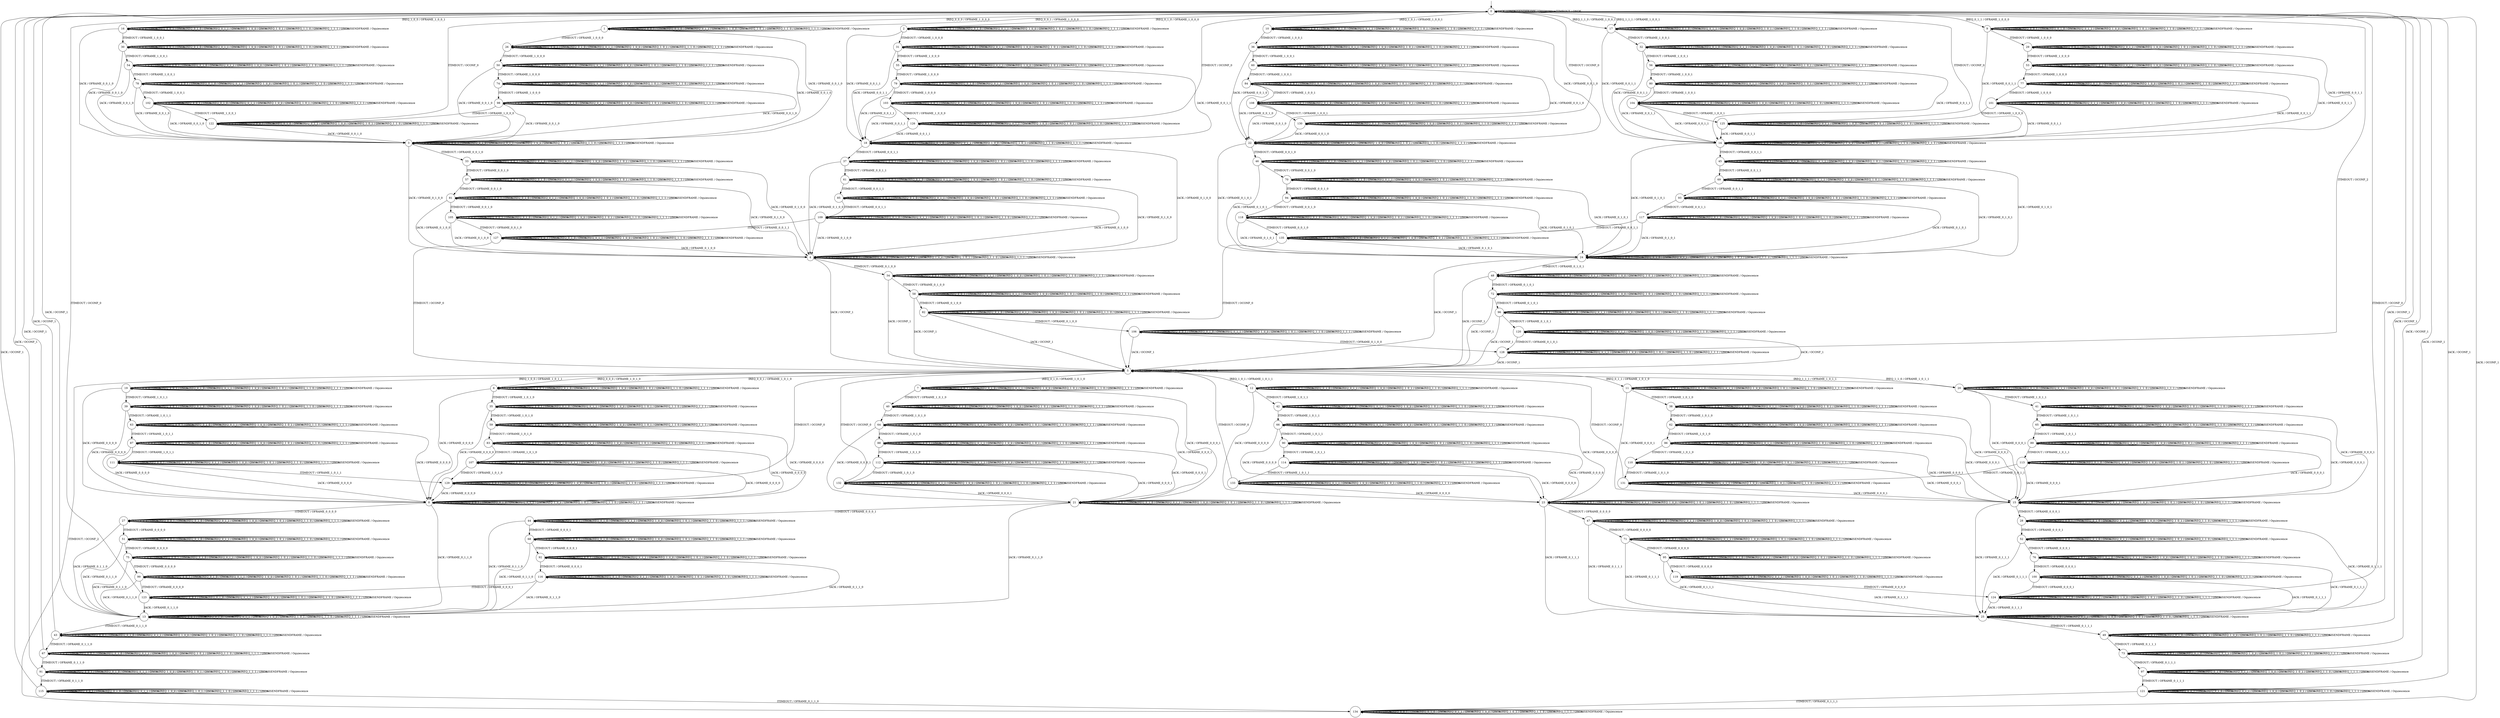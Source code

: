digraph g {

	s0 [shape="circle" label="0"];
	s1 [shape="circle" label="1"];
	s2 [shape="circle" label="2"];
	s3 [shape="circle" label="3"];
	s4 [shape="circle" label="4"];
	s5 [shape="circle" label="5"];
	s6 [shape="circle" label="6"];
	s7 [shape="circle" label="7"];
	s8 [shape="circle" label="8"];
	s9 [shape="circle" label="9"];
	s10 [shape="circle" label="10"];
	s11 [shape="circle" label="11"];
	s12 [shape="circle" label="12"];
	s13 [shape="circle" label="13"];
	s14 [shape="circle" label="14"];
	s15 [shape="circle" label="15"];
	s16 [shape="circle" label="16"];
	s17 [shape="circle" label="17"];
	s18 [shape="circle" label="18"];
	s19 [shape="circle" label="19"];
	s20 [shape="circle" label="20"];
	s21 [shape="circle" label="21"];
	s22 [shape="circle" label="22"];
	s23 [shape="circle" label="23"];
	s24 [shape="circle" label="24"];
	s25 [shape="circle" label="25"];
	s26 [shape="circle" label="26"];
	s27 [shape="circle" label="27"];
	s28 [shape="circle" label="28"];
	s29 [shape="circle" label="29"];
	s30 [shape="circle" label="30"];
	s31 [shape="circle" label="31"];
	s32 [shape="circle" label="32"];
	s33 [shape="circle" label="33"];
	s34 [shape="circle" label="34"];
	s35 [shape="circle" label="35"];
	s36 [shape="circle" label="36"];
	s37 [shape="circle" label="37"];
	s38 [shape="circle" label="38"];
	s39 [shape="circle" label="39"];
	s40 [shape="circle" label="40"];
	s41 [shape="circle" label="41"];
	s42 [shape="circle" label="42"];
	s43 [shape="circle" label="43"];
	s44 [shape="circle" label="44"];
	s45 [shape="circle" label="45"];
	s46 [shape="circle" label="46"];
	s47 [shape="circle" label="47"];
	s48 [shape="circle" label="48"];
	s49 [shape="circle" label="49"];
	s50 [shape="circle" label="50"];
	s51 [shape="circle" label="51"];
	s52 [shape="circle" label="52"];
	s53 [shape="circle" label="53"];
	s54 [shape="circle" label="54"];
	s55 [shape="circle" label="55"];
	s56 [shape="circle" label="56"];
	s57 [shape="circle" label="57"];
	s58 [shape="circle" label="58"];
	s59 [shape="circle" label="59"];
	s60 [shape="circle" label="60"];
	s61 [shape="circle" label="61"];
	s62 [shape="circle" label="62"];
	s63 [shape="circle" label="63"];
	s64 [shape="circle" label="64"];
	s65 [shape="circle" label="65"];
	s66 [shape="circle" label="66"];
	s67 [shape="circle" label="67"];
	s68 [shape="circle" label="68"];
	s69 [shape="circle" label="69"];
	s70 [shape="circle" label="70"];
	s71 [shape="circle" label="71"];
	s72 [shape="circle" label="72"];
	s73 [shape="circle" label="73"];
	s74 [shape="circle" label="74"];
	s75 [shape="circle" label="75"];
	s76 [shape="circle" label="76"];
	s77 [shape="circle" label="77"];
	s78 [shape="circle" label="78"];
	s79 [shape="circle" label="79"];
	s80 [shape="circle" label="80"];
	s81 [shape="circle" label="81"];
	s82 [shape="circle" label="82"];
	s83 [shape="circle" label="83"];
	s84 [shape="circle" label="84"];
	s85 [shape="circle" label="85"];
	s86 [shape="circle" label="86"];
	s87 [shape="circle" label="87"];
	s88 [shape="circle" label="88"];
	s89 [shape="circle" label="89"];
	s90 [shape="circle" label="90"];
	s91 [shape="circle" label="91"];
	s92 [shape="circle" label="92"];
	s93 [shape="circle" label="93"];
	s94 [shape="circle" label="94"];
	s95 [shape="circle" label="95"];
	s96 [shape="circle" label="96"];
	s97 [shape="circle" label="97"];
	s98 [shape="circle" label="98"];
	s99 [shape="circle" label="99"];
	s100 [shape="circle" label="100"];
	s101 [shape="circle" label="101"];
	s102 [shape="circle" label="102"];
	s103 [shape="circle" label="103"];
	s104 [shape="circle" label="104"];
	s105 [shape="circle" label="105"];
	s106 [shape="circle" label="106"];
	s107 [shape="circle" label="107"];
	s108 [shape="circle" label="108"];
	s109 [shape="circle" label="109"];
	s110 [shape="circle" label="110"];
	s111 [shape="circle" label="111"];
	s112 [shape="circle" label="112"];
	s113 [shape="circle" label="113"];
	s114 [shape="circle" label="114"];
	s115 [shape="circle" label="115"];
	s116 [shape="circle" label="116"];
	s117 [shape="circle" label="117"];
	s118 [shape="circle" label="118"];
	s119 [shape="circle" label="119"];
	s120 [shape="circle" label="120"];
	s121 [shape="circle" label="121"];
	s122 [shape="circle" label="122"];
	s123 [shape="circle" label="123"];
	s124 [shape="circle" label="124"];
	s125 [shape="circle" label="125"];
	s126 [shape="circle" label="126"];
	s127 [shape="circle" label="127"];
	s128 [shape="circle" label="128"];
	s129 [shape="circle" label="129"];
	s130 [shape="circle" label="130"];
	s131 [shape="circle" label="131"];
	s132 [shape="circle" label="132"];
	s133 [shape="circle" label="133"];
	s134 [shape="circle" label="134"];
	s135 [shape="circle" label="135"];
	s0 -> s0 [label="IACK / ONOK"];
	s0 -> s1 [label="IREQ_0_0_0 / OFRAME_1_0_0_0"];
	s0 -> s1 [label="IREQ_0_0_1 / OFRAME_1_0_0_0"];
	s0 -> s2 [label="IREQ_0_1_0 / OFRAME_1_0_0_0"];
	s0 -> s9 [label="IREQ_0_1_1 / OFRAME_1_0_0_0"];
	s0 -> s16 [label="IREQ_1_0_0 / OFRAME_1_0_0_1"];
	s0 -> s10 [label="IREQ_1_0_1 / OFRAME_1_0_0_1"];
	s0 -> s17 [label="IREQ_1_1_0 / OFRAME_1_0_0_1"];
	s0 -> s17 [label="IREQ_1_1_1 / OFRAME_1_0_0_1"];
	s0 -> s0 [label="ISENDFRAME / Oquiescence"];
	s0 -> s0 [label="ITIMEOUT / ONOK"];
	s1 -> s3 [label="IACK / OFRAME_0_0_1_0"];
	s1 -> s1 [label="IREQ_0_0_0 / ONOK"];
	s1 -> s1 [label="IREQ_0_0_1 / ONOK"];
	s1 -> s1 [label="IREQ_0_1_0 / ONOK"];
	s1 -> s1 [label="IREQ_0_1_1 / ONOK"];
	s1 -> s1 [label="IREQ_1_0_0 / ONOK"];
	s1 -> s1 [label="IREQ_1_0_1 / ONOK"];
	s1 -> s1 [label="IREQ_1_1_0 / ONOK"];
	s1 -> s1 [label="IREQ_1_1_1 / ONOK"];
	s1 -> s1 [label="ISENDFRAME / Oquiescence"];
	s1 -> s26 [label="ITIMEOUT / OFRAME_1_0_0_0"];
	s2 -> s18 [label="IACK / OFRAME_0_0_1_1"];
	s2 -> s2 [label="IREQ_0_0_0 / ONOK"];
	s2 -> s2 [label="IREQ_0_0_1 / ONOK"];
	s2 -> s2 [label="IREQ_0_1_0 / ONOK"];
	s2 -> s2 [label="IREQ_0_1_1 / ONOK"];
	s2 -> s2 [label="IREQ_1_0_0 / ONOK"];
	s2 -> s2 [label="IREQ_1_0_1 / ONOK"];
	s2 -> s2 [label="IREQ_1_1_0 / ONOK"];
	s2 -> s2 [label="IREQ_1_1_1 / ONOK"];
	s2 -> s2 [label="ISENDFRAME / Oquiescence"];
	s2 -> s31 [label="ITIMEOUT / OFRAME_1_0_0_0"];
	s3 -> s4 [label="IACK / OFRAME_0_1_0_0"];
	s3 -> s3 [label="IREQ_0_0_0 / ONOK"];
	s3 -> s3 [label="IREQ_0_0_1 / ONOK"];
	s3 -> s3 [label="IREQ_0_1_0 / ONOK"];
	s3 -> s3 [label="IREQ_0_1_1 / ONOK"];
	s3 -> s3 [label="IREQ_1_0_0 / ONOK"];
	s3 -> s3 [label="IREQ_1_0_1 / ONOK"];
	s3 -> s3 [label="IREQ_1_1_0 / ONOK"];
	s3 -> s3 [label="IREQ_1_1_1 / ONOK"];
	s3 -> s3 [label="ISENDFRAME / Oquiescence"];
	s3 -> s33 [label="ITIMEOUT / OFRAME_0_0_1_0"];
	s4 -> s5 [label="IACK / OCONF_1"];
	s4 -> s4 [label="IREQ_0_0_0 / ONOK"];
	s4 -> s4 [label="IREQ_0_0_1 / ONOK"];
	s4 -> s4 [label="IREQ_0_1_0 / ONOK"];
	s4 -> s4 [label="IREQ_0_1_1 / ONOK"];
	s4 -> s4 [label="IREQ_1_0_0 / ONOK"];
	s4 -> s4 [label="IREQ_1_0_1 / ONOK"];
	s4 -> s4 [label="IREQ_1_1_0 / ONOK"];
	s4 -> s4 [label="IREQ_1_1_1 / ONOK"];
	s4 -> s4 [label="ISENDFRAME / Oquiescence"];
	s4 -> s34 [label="ITIMEOUT / OFRAME_0_1_0_0"];
	s5 -> s5 [label="IACK / ONOK"];
	s5 -> s6 [label="IREQ_0_0_0 / OFRAME_1_0_1_0"];
	s5 -> s6 [label="IREQ_0_0_1 / OFRAME_1_0_1_0"];
	s5 -> s7 [label="IREQ_0_1_0 / OFRAME_1_0_1_0"];
	s5 -> s11 [label="IREQ_0_1_1 / OFRAME_1_0_1_0"];
	s5 -> s19 [label="IREQ_1_0_0 / OFRAME_1_0_1_1"];
	s5 -> s12 [label="IREQ_1_0_1 / OFRAME_1_0_1_1"];
	s5 -> s20 [label="IREQ_1_1_0 / OFRAME_1_0_1_1"];
	s5 -> s20 [label="IREQ_1_1_1 / OFRAME_1_0_1_1"];
	s5 -> s5 [label="ISENDFRAME / Oquiescence"];
	s5 -> s5 [label="ITIMEOUT / ONOK"];
	s6 -> s8 [label="IACK / OFRAME_0_0_0_0"];
	s6 -> s6 [label="IREQ_0_0_0 / ONOK"];
	s6 -> s6 [label="IREQ_0_0_1 / ONOK"];
	s6 -> s6 [label="IREQ_0_1_0 / ONOK"];
	s6 -> s6 [label="IREQ_0_1_1 / ONOK"];
	s6 -> s6 [label="IREQ_1_0_0 / ONOK"];
	s6 -> s6 [label="IREQ_1_0_1 / ONOK"];
	s6 -> s6 [label="IREQ_1_1_0 / ONOK"];
	s6 -> s6 [label="IREQ_1_1_1 / ONOK"];
	s6 -> s6 [label="ISENDFRAME / Oquiescence"];
	s6 -> s35 [label="ITIMEOUT / OFRAME_1_0_1_0"];
	s7 -> s21 [label="IACK / OFRAME_0_0_0_1"];
	s7 -> s7 [label="IREQ_0_0_0 / ONOK"];
	s7 -> s7 [label="IREQ_0_0_1 / ONOK"];
	s7 -> s7 [label="IREQ_0_1_0 / ONOK"];
	s7 -> s7 [label="IREQ_0_1_1 / ONOK"];
	s7 -> s7 [label="IREQ_1_0_0 / ONOK"];
	s7 -> s7 [label="IREQ_1_0_1 / ONOK"];
	s7 -> s7 [label="IREQ_1_1_0 / ONOK"];
	s7 -> s7 [label="IREQ_1_1_1 / ONOK"];
	s7 -> s7 [label="ISENDFRAME / Oquiescence"];
	s7 -> s40 [label="ITIMEOUT / OFRAME_1_0_1_0"];
	s8 -> s13 [label="IACK / OFRAME_0_1_1_0"];
	s8 -> s8 [label="IREQ_0_0_0 / ONOK"];
	s8 -> s8 [label="IREQ_0_0_1 / ONOK"];
	s8 -> s8 [label="IREQ_0_1_0 / ONOK"];
	s8 -> s8 [label="IREQ_0_1_1 / ONOK"];
	s8 -> s8 [label="IREQ_1_0_0 / ONOK"];
	s8 -> s8 [label="IREQ_1_0_1 / ONOK"];
	s8 -> s8 [label="IREQ_1_1_0 / ONOK"];
	s8 -> s8 [label="IREQ_1_1_1 / ONOK"];
	s8 -> s8 [label="ISENDFRAME / Oquiescence"];
	s8 -> s27 [label="ITIMEOUT / OFRAME_0_0_0_0"];
	s9 -> s14 [label="IACK / OFRAME_0_0_1_1"];
	s9 -> s9 [label="IREQ_0_0_0 / ONOK"];
	s9 -> s9 [label="IREQ_0_0_1 / ONOK"];
	s9 -> s9 [label="IREQ_0_1_0 / ONOK"];
	s9 -> s9 [label="IREQ_0_1_1 / ONOK"];
	s9 -> s9 [label="IREQ_1_0_0 / ONOK"];
	s9 -> s9 [label="IREQ_1_0_1 / ONOK"];
	s9 -> s9 [label="IREQ_1_1_0 / ONOK"];
	s9 -> s9 [label="IREQ_1_1_1 / ONOK"];
	s9 -> s9 [label="ISENDFRAME / Oquiescence"];
	s9 -> s29 [label="ITIMEOUT / OFRAME_1_0_0_0"];
	s10 -> s22 [label="IACK / OFRAME_0_0_1_0"];
	s10 -> s10 [label="IREQ_0_0_0 / ONOK"];
	s10 -> s10 [label="IREQ_0_0_1 / ONOK"];
	s10 -> s10 [label="IREQ_0_1_0 / ONOK"];
	s10 -> s10 [label="IREQ_0_1_1 / ONOK"];
	s10 -> s10 [label="IREQ_1_0_0 / ONOK"];
	s10 -> s10 [label="IREQ_1_0_1 / ONOK"];
	s10 -> s10 [label="IREQ_1_1_0 / ONOK"];
	s10 -> s10 [label="IREQ_1_1_1 / ONOK"];
	s10 -> s10 [label="ISENDFRAME / Oquiescence"];
	s10 -> s36 [label="ITIMEOUT / OFRAME_1_0_0_1"];
	s11 -> s15 [label="IACK / OFRAME_0_0_0_1"];
	s11 -> s11 [label="IREQ_0_0_0 / ONOK"];
	s11 -> s11 [label="IREQ_0_0_1 / ONOK"];
	s11 -> s11 [label="IREQ_0_1_0 / ONOK"];
	s11 -> s11 [label="IREQ_0_1_1 / ONOK"];
	s11 -> s11 [label="IREQ_1_0_0 / ONOK"];
	s11 -> s11 [label="IREQ_1_0_1 / ONOK"];
	s11 -> s11 [label="IREQ_1_1_0 / ONOK"];
	s11 -> s11 [label="IREQ_1_1_1 / ONOK"];
	s11 -> s11 [label="ISENDFRAME / Oquiescence"];
	s11 -> s38 [label="ITIMEOUT / OFRAME_1_0_1_0"];
	s12 -> s23 [label="IACK / OFRAME_0_0_0_0"];
	s12 -> s12 [label="IREQ_0_0_0 / ONOK"];
	s12 -> s12 [label="IREQ_0_0_1 / ONOK"];
	s12 -> s12 [label="IREQ_0_1_0 / ONOK"];
	s12 -> s12 [label="IREQ_0_1_1 / ONOK"];
	s12 -> s12 [label="IREQ_1_0_0 / ONOK"];
	s12 -> s12 [label="IREQ_1_0_1 / ONOK"];
	s12 -> s12 [label="IREQ_1_1_0 / ONOK"];
	s12 -> s12 [label="IREQ_1_1_1 / ONOK"];
	s12 -> s12 [label="ISENDFRAME / Oquiescence"];
	s12 -> s42 [label="ITIMEOUT / OFRAME_1_0_1_1"];
	s13 -> s0 [label="IACK / OCONF_1"];
	s13 -> s13 [label="IREQ_0_0_0 / ONOK"];
	s13 -> s13 [label="IREQ_0_0_1 / ONOK"];
	s13 -> s13 [label="IREQ_0_1_0 / ONOK"];
	s13 -> s13 [label="IREQ_0_1_1 / ONOK"];
	s13 -> s13 [label="IREQ_1_0_0 / ONOK"];
	s13 -> s13 [label="IREQ_1_0_1 / ONOK"];
	s13 -> s13 [label="IREQ_1_1_0 / ONOK"];
	s13 -> s13 [label="IREQ_1_1_1 / ONOK"];
	s13 -> s13 [label="ISENDFRAME / Oquiescence"];
	s13 -> s43 [label="ITIMEOUT / OFRAME_0_1_1_0"];
	s14 -> s24 [label="IACK / OFRAME_0_1_0_1"];
	s14 -> s14 [label="IREQ_0_0_0 / ONOK"];
	s14 -> s14 [label="IREQ_0_0_1 / ONOK"];
	s14 -> s14 [label="IREQ_0_1_0 / ONOK"];
	s14 -> s14 [label="IREQ_0_1_1 / ONOK"];
	s14 -> s14 [label="IREQ_1_0_0 / ONOK"];
	s14 -> s14 [label="IREQ_1_0_1 / ONOK"];
	s14 -> s14 [label="IREQ_1_1_0 / ONOK"];
	s14 -> s14 [label="IREQ_1_1_1 / ONOK"];
	s14 -> s14 [label="ISENDFRAME / Oquiescence"];
	s14 -> s45 [label="ITIMEOUT / OFRAME_0_0_1_1"];
	s15 -> s25 [label="IACK / OFRAME_0_1_1_1"];
	s15 -> s15 [label="IREQ_0_0_0 / ONOK"];
	s15 -> s15 [label="IREQ_0_0_1 / ONOK"];
	s15 -> s15 [label="IREQ_0_1_0 / ONOK"];
	s15 -> s15 [label="IREQ_0_1_1 / ONOK"];
	s15 -> s15 [label="IREQ_1_0_0 / ONOK"];
	s15 -> s15 [label="IREQ_1_0_1 / ONOK"];
	s15 -> s15 [label="IREQ_1_1_0 / ONOK"];
	s15 -> s15 [label="IREQ_1_1_1 / ONOK"];
	s15 -> s15 [label="ISENDFRAME / Oquiescence"];
	s15 -> s28 [label="ITIMEOUT / OFRAME_0_0_0_1"];
	s16 -> s3 [label="IACK / OFRAME_0_0_1_0"];
	s16 -> s16 [label="IREQ_0_0_0 / ONOK"];
	s16 -> s16 [label="IREQ_0_0_1 / ONOK"];
	s16 -> s16 [label="IREQ_0_1_0 / ONOK"];
	s16 -> s16 [label="IREQ_0_1_1 / ONOK"];
	s16 -> s16 [label="IREQ_1_0_0 / ONOK"];
	s16 -> s16 [label="IREQ_1_0_1 / ONOK"];
	s16 -> s16 [label="IREQ_1_1_0 / ONOK"];
	s16 -> s16 [label="IREQ_1_1_1 / ONOK"];
	s16 -> s16 [label="ISENDFRAME / Oquiescence"];
	s16 -> s30 [label="ITIMEOUT / OFRAME_1_0_0_1"];
	s17 -> s14 [label="IACK / OFRAME_0_0_1_1"];
	s17 -> s17 [label="IREQ_0_0_0 / ONOK"];
	s17 -> s17 [label="IREQ_0_0_1 / ONOK"];
	s17 -> s17 [label="IREQ_0_1_0 / ONOK"];
	s17 -> s17 [label="IREQ_0_1_1 / ONOK"];
	s17 -> s17 [label="IREQ_1_0_0 / ONOK"];
	s17 -> s17 [label="IREQ_1_0_1 / ONOK"];
	s17 -> s17 [label="IREQ_1_1_0 / ONOK"];
	s17 -> s17 [label="IREQ_1_1_1 / ONOK"];
	s17 -> s17 [label="ISENDFRAME / Oquiescence"];
	s17 -> s32 [label="ITIMEOUT / OFRAME_1_0_0_1"];
	s18 -> s4 [label="IACK / OFRAME_0_1_0_0"];
	s18 -> s18 [label="IREQ_0_0_0 / ONOK"];
	s18 -> s18 [label="IREQ_0_0_1 / ONOK"];
	s18 -> s18 [label="IREQ_0_1_0 / ONOK"];
	s18 -> s18 [label="IREQ_0_1_1 / ONOK"];
	s18 -> s18 [label="IREQ_1_0_0 / ONOK"];
	s18 -> s18 [label="IREQ_1_0_1 / ONOK"];
	s18 -> s18 [label="IREQ_1_1_0 / ONOK"];
	s18 -> s18 [label="IREQ_1_1_1 / ONOK"];
	s18 -> s18 [label="ISENDFRAME / Oquiescence"];
	s18 -> s37 [label="ITIMEOUT / OFRAME_0_0_1_1"];
	s19 -> s8 [label="IACK / OFRAME_0_0_0_0"];
	s19 -> s19 [label="IREQ_0_0_0 / ONOK"];
	s19 -> s19 [label="IREQ_0_0_1 / ONOK"];
	s19 -> s19 [label="IREQ_0_1_0 / ONOK"];
	s19 -> s19 [label="IREQ_0_1_1 / ONOK"];
	s19 -> s19 [label="IREQ_1_0_0 / ONOK"];
	s19 -> s19 [label="IREQ_1_0_1 / ONOK"];
	s19 -> s19 [label="IREQ_1_1_0 / ONOK"];
	s19 -> s19 [label="IREQ_1_1_1 / ONOK"];
	s19 -> s19 [label="ISENDFRAME / Oquiescence"];
	s19 -> s39 [label="ITIMEOUT / OFRAME_1_0_1_1"];
	s20 -> s15 [label="IACK / OFRAME_0_0_0_1"];
	s20 -> s20 [label="IREQ_0_0_0 / ONOK"];
	s20 -> s20 [label="IREQ_0_0_1 / ONOK"];
	s20 -> s20 [label="IREQ_0_1_0 / ONOK"];
	s20 -> s20 [label="IREQ_0_1_1 / ONOK"];
	s20 -> s20 [label="IREQ_1_0_0 / ONOK"];
	s20 -> s20 [label="IREQ_1_0_1 / ONOK"];
	s20 -> s20 [label="IREQ_1_1_0 / ONOK"];
	s20 -> s20 [label="IREQ_1_1_1 / ONOK"];
	s20 -> s20 [label="ISENDFRAME / Oquiescence"];
	s20 -> s41 [label="ITIMEOUT / OFRAME_1_0_1_1"];
	s21 -> s13 [label="IACK / OFRAME_0_1_1_0"];
	s21 -> s21 [label="IREQ_0_0_0 / ONOK"];
	s21 -> s21 [label="IREQ_0_0_1 / ONOK"];
	s21 -> s21 [label="IREQ_0_1_0 / ONOK"];
	s21 -> s21 [label="IREQ_0_1_1 / ONOK"];
	s21 -> s21 [label="IREQ_1_0_0 / ONOK"];
	s21 -> s21 [label="IREQ_1_0_1 / ONOK"];
	s21 -> s21 [label="IREQ_1_1_0 / ONOK"];
	s21 -> s21 [label="IREQ_1_1_1 / ONOK"];
	s21 -> s21 [label="ISENDFRAME / Oquiescence"];
	s21 -> s44 [label="ITIMEOUT / OFRAME_0_0_0_1"];
	s22 -> s24 [label="IACK / OFRAME_0_1_0_1"];
	s22 -> s22 [label="IREQ_0_0_0 / ONOK"];
	s22 -> s22 [label="IREQ_0_0_1 / ONOK"];
	s22 -> s22 [label="IREQ_0_1_0 / ONOK"];
	s22 -> s22 [label="IREQ_0_1_1 / ONOK"];
	s22 -> s22 [label="IREQ_1_0_0 / ONOK"];
	s22 -> s22 [label="IREQ_1_0_1 / ONOK"];
	s22 -> s22 [label="IREQ_1_1_0 / ONOK"];
	s22 -> s22 [label="IREQ_1_1_1 / ONOK"];
	s22 -> s22 [label="ISENDFRAME / Oquiescence"];
	s22 -> s46 [label="ITIMEOUT / OFRAME_0_0_1_0"];
	s23 -> s25 [label="IACK / OFRAME_0_1_1_1"];
	s23 -> s23 [label="IREQ_0_0_0 / ONOK"];
	s23 -> s23 [label="IREQ_0_0_1 / ONOK"];
	s23 -> s23 [label="IREQ_0_1_0 / ONOK"];
	s23 -> s23 [label="IREQ_0_1_1 / ONOK"];
	s23 -> s23 [label="IREQ_1_0_0 / ONOK"];
	s23 -> s23 [label="IREQ_1_0_1 / ONOK"];
	s23 -> s23 [label="IREQ_1_1_0 / ONOK"];
	s23 -> s23 [label="IREQ_1_1_1 / ONOK"];
	s23 -> s23 [label="ISENDFRAME / Oquiescence"];
	s23 -> s47 [label="ITIMEOUT / OFRAME_0_0_0_0"];
	s24 -> s5 [label="IACK / OCONF_1"];
	s24 -> s24 [label="IREQ_0_0_0 / ONOK"];
	s24 -> s24 [label="IREQ_0_0_1 / ONOK"];
	s24 -> s24 [label="IREQ_0_1_0 / ONOK"];
	s24 -> s24 [label="IREQ_0_1_1 / ONOK"];
	s24 -> s24 [label="IREQ_1_0_0 / ONOK"];
	s24 -> s24 [label="IREQ_1_0_1 / ONOK"];
	s24 -> s24 [label="IREQ_1_1_0 / ONOK"];
	s24 -> s24 [label="IREQ_1_1_1 / ONOK"];
	s24 -> s24 [label="ISENDFRAME / Oquiescence"];
	s24 -> s48 [label="ITIMEOUT / OFRAME_0_1_0_1"];
	s25 -> s0 [label="IACK / OCONF_1"];
	s25 -> s25 [label="IREQ_0_0_0 / ONOK"];
	s25 -> s25 [label="IREQ_0_0_1 / ONOK"];
	s25 -> s25 [label="IREQ_0_1_0 / ONOK"];
	s25 -> s25 [label="IREQ_0_1_1 / ONOK"];
	s25 -> s25 [label="IREQ_1_0_0 / ONOK"];
	s25 -> s25 [label="IREQ_1_0_1 / ONOK"];
	s25 -> s25 [label="IREQ_1_1_0 / ONOK"];
	s25 -> s25 [label="IREQ_1_1_1 / ONOK"];
	s25 -> s25 [label="ISENDFRAME / Oquiescence"];
	s25 -> s49 [label="ITIMEOUT / OFRAME_0_1_1_1"];
	s26 -> s3 [label="IACK / OFRAME_0_0_1_0"];
	s26 -> s26 [label="IREQ_0_0_0 / ONOK"];
	s26 -> s26 [label="IREQ_0_0_1 / ONOK"];
	s26 -> s26 [label="IREQ_0_1_0 / ONOK"];
	s26 -> s26 [label="IREQ_0_1_1 / ONOK"];
	s26 -> s26 [label="IREQ_1_0_0 / ONOK"];
	s26 -> s26 [label="IREQ_1_0_1 / ONOK"];
	s26 -> s26 [label="IREQ_1_1_0 / ONOK"];
	s26 -> s26 [label="IREQ_1_1_1 / ONOK"];
	s26 -> s26 [label="ISENDFRAME / Oquiescence"];
	s26 -> s50 [label="ITIMEOUT / OFRAME_1_0_0_0"];
	s27 -> s13 [label="IACK / OFRAME_0_1_1_0"];
	s27 -> s27 [label="IREQ_0_0_0 / ONOK"];
	s27 -> s27 [label="IREQ_0_0_1 / ONOK"];
	s27 -> s27 [label="IREQ_0_1_0 / ONOK"];
	s27 -> s27 [label="IREQ_0_1_1 / ONOK"];
	s27 -> s27 [label="IREQ_1_0_0 / ONOK"];
	s27 -> s27 [label="IREQ_1_0_1 / ONOK"];
	s27 -> s27 [label="IREQ_1_1_0 / ONOK"];
	s27 -> s27 [label="IREQ_1_1_1 / ONOK"];
	s27 -> s27 [label="ISENDFRAME / Oquiescence"];
	s27 -> s51 [label="ITIMEOUT / OFRAME_0_0_0_0"];
	s28 -> s25 [label="IACK / OFRAME_0_1_1_1"];
	s28 -> s28 [label="IREQ_0_0_0 / ONOK"];
	s28 -> s28 [label="IREQ_0_0_1 / ONOK"];
	s28 -> s28 [label="IREQ_0_1_0 / ONOK"];
	s28 -> s28 [label="IREQ_0_1_1 / ONOK"];
	s28 -> s28 [label="IREQ_1_0_0 / ONOK"];
	s28 -> s28 [label="IREQ_1_0_1 / ONOK"];
	s28 -> s28 [label="IREQ_1_1_0 / ONOK"];
	s28 -> s28 [label="IREQ_1_1_1 / ONOK"];
	s28 -> s28 [label="ISENDFRAME / Oquiescence"];
	s28 -> s52 [label="ITIMEOUT / OFRAME_0_0_0_1"];
	s29 -> s14 [label="IACK / OFRAME_0_0_1_1"];
	s29 -> s29 [label="IREQ_0_0_0 / ONOK"];
	s29 -> s29 [label="IREQ_0_0_1 / ONOK"];
	s29 -> s29 [label="IREQ_0_1_0 / ONOK"];
	s29 -> s29 [label="IREQ_0_1_1 / ONOK"];
	s29 -> s29 [label="IREQ_1_0_0 / ONOK"];
	s29 -> s29 [label="IREQ_1_0_1 / ONOK"];
	s29 -> s29 [label="IREQ_1_1_0 / ONOK"];
	s29 -> s29 [label="IREQ_1_1_1 / ONOK"];
	s29 -> s29 [label="ISENDFRAME / Oquiescence"];
	s29 -> s53 [label="ITIMEOUT / OFRAME_1_0_0_0"];
	s30 -> s3 [label="IACK / OFRAME_0_0_1_0"];
	s30 -> s30 [label="IREQ_0_0_0 / ONOK"];
	s30 -> s30 [label="IREQ_0_0_1 / ONOK"];
	s30 -> s30 [label="IREQ_0_1_0 / ONOK"];
	s30 -> s30 [label="IREQ_0_1_1 / ONOK"];
	s30 -> s30 [label="IREQ_1_0_0 / ONOK"];
	s30 -> s30 [label="IREQ_1_0_1 / ONOK"];
	s30 -> s30 [label="IREQ_1_1_0 / ONOK"];
	s30 -> s30 [label="IREQ_1_1_1 / ONOK"];
	s30 -> s30 [label="ISENDFRAME / Oquiescence"];
	s30 -> s54 [label="ITIMEOUT / OFRAME_1_0_0_1"];
	s31 -> s18 [label="IACK / OFRAME_0_0_1_1"];
	s31 -> s31 [label="IREQ_0_0_0 / ONOK"];
	s31 -> s31 [label="IREQ_0_0_1 / ONOK"];
	s31 -> s31 [label="IREQ_0_1_0 / ONOK"];
	s31 -> s31 [label="IREQ_0_1_1 / ONOK"];
	s31 -> s31 [label="IREQ_1_0_0 / ONOK"];
	s31 -> s31 [label="IREQ_1_0_1 / ONOK"];
	s31 -> s31 [label="IREQ_1_1_0 / ONOK"];
	s31 -> s31 [label="IREQ_1_1_1 / ONOK"];
	s31 -> s31 [label="ISENDFRAME / Oquiescence"];
	s31 -> s55 [label="ITIMEOUT / OFRAME_1_0_0_0"];
	s32 -> s14 [label="IACK / OFRAME_0_0_1_1"];
	s32 -> s32 [label="IREQ_0_0_0 / ONOK"];
	s32 -> s32 [label="IREQ_0_0_1 / ONOK"];
	s32 -> s32 [label="IREQ_0_1_0 / ONOK"];
	s32 -> s32 [label="IREQ_0_1_1 / ONOK"];
	s32 -> s32 [label="IREQ_1_0_0 / ONOK"];
	s32 -> s32 [label="IREQ_1_0_1 / ONOK"];
	s32 -> s32 [label="IREQ_1_1_0 / ONOK"];
	s32 -> s32 [label="IREQ_1_1_1 / ONOK"];
	s32 -> s32 [label="ISENDFRAME / Oquiescence"];
	s32 -> s56 [label="ITIMEOUT / OFRAME_1_0_0_1"];
	s33 -> s4 [label="IACK / OFRAME_0_1_0_0"];
	s33 -> s33 [label="IREQ_0_0_0 / ONOK"];
	s33 -> s33 [label="IREQ_0_0_1 / ONOK"];
	s33 -> s33 [label="IREQ_0_1_0 / ONOK"];
	s33 -> s33 [label="IREQ_0_1_1 / ONOK"];
	s33 -> s33 [label="IREQ_1_0_0 / ONOK"];
	s33 -> s33 [label="IREQ_1_0_1 / ONOK"];
	s33 -> s33 [label="IREQ_1_1_0 / ONOK"];
	s33 -> s33 [label="IREQ_1_1_1 / ONOK"];
	s33 -> s33 [label="ISENDFRAME / Oquiescence"];
	s33 -> s57 [label="ITIMEOUT / OFRAME_0_0_1_0"];
	s34 -> s5 [label="IACK / OCONF_1"];
	s34 -> s34 [label="IREQ_0_0_0 / ONOK"];
	s34 -> s34 [label="IREQ_0_0_1 / ONOK"];
	s34 -> s34 [label="IREQ_0_1_0 / ONOK"];
	s34 -> s34 [label="IREQ_0_1_1 / ONOK"];
	s34 -> s34 [label="IREQ_1_0_0 / ONOK"];
	s34 -> s34 [label="IREQ_1_0_1 / ONOK"];
	s34 -> s34 [label="IREQ_1_1_0 / ONOK"];
	s34 -> s34 [label="IREQ_1_1_1 / ONOK"];
	s34 -> s34 [label="ISENDFRAME / Oquiescence"];
	s34 -> s58 [label="ITIMEOUT / OFRAME_0_1_0_0"];
	s35 -> s8 [label="IACK / OFRAME_0_0_0_0"];
	s35 -> s35 [label="IREQ_0_0_0 / ONOK"];
	s35 -> s35 [label="IREQ_0_0_1 / ONOK"];
	s35 -> s35 [label="IREQ_0_1_0 / ONOK"];
	s35 -> s35 [label="IREQ_0_1_1 / ONOK"];
	s35 -> s35 [label="IREQ_1_0_0 / ONOK"];
	s35 -> s35 [label="IREQ_1_0_1 / ONOK"];
	s35 -> s35 [label="IREQ_1_1_0 / ONOK"];
	s35 -> s35 [label="IREQ_1_1_1 / ONOK"];
	s35 -> s35 [label="ISENDFRAME / Oquiescence"];
	s35 -> s59 [label="ITIMEOUT / OFRAME_1_0_1_0"];
	s36 -> s22 [label="IACK / OFRAME_0_0_1_0"];
	s36 -> s36 [label="IREQ_0_0_0 / ONOK"];
	s36 -> s36 [label="IREQ_0_0_1 / ONOK"];
	s36 -> s36 [label="IREQ_0_1_0 / ONOK"];
	s36 -> s36 [label="IREQ_0_1_1 / ONOK"];
	s36 -> s36 [label="IREQ_1_0_0 / ONOK"];
	s36 -> s36 [label="IREQ_1_0_1 / ONOK"];
	s36 -> s36 [label="IREQ_1_1_0 / ONOK"];
	s36 -> s36 [label="IREQ_1_1_1 / ONOK"];
	s36 -> s36 [label="ISENDFRAME / Oquiescence"];
	s36 -> s60 [label="ITIMEOUT / OFRAME_1_0_0_1"];
	s37 -> s4 [label="IACK / OFRAME_0_1_0_0"];
	s37 -> s37 [label="IREQ_0_0_0 / ONOK"];
	s37 -> s37 [label="IREQ_0_0_1 / ONOK"];
	s37 -> s37 [label="IREQ_0_1_0 / ONOK"];
	s37 -> s37 [label="IREQ_0_1_1 / ONOK"];
	s37 -> s37 [label="IREQ_1_0_0 / ONOK"];
	s37 -> s37 [label="IREQ_1_0_1 / ONOK"];
	s37 -> s37 [label="IREQ_1_1_0 / ONOK"];
	s37 -> s37 [label="IREQ_1_1_1 / ONOK"];
	s37 -> s37 [label="ISENDFRAME / Oquiescence"];
	s37 -> s61 [label="ITIMEOUT / OFRAME_0_0_1_1"];
	s38 -> s15 [label="IACK / OFRAME_0_0_0_1"];
	s38 -> s38 [label="IREQ_0_0_0 / ONOK"];
	s38 -> s38 [label="IREQ_0_0_1 / ONOK"];
	s38 -> s38 [label="IREQ_0_1_0 / ONOK"];
	s38 -> s38 [label="IREQ_0_1_1 / ONOK"];
	s38 -> s38 [label="IREQ_1_0_0 / ONOK"];
	s38 -> s38 [label="IREQ_1_0_1 / ONOK"];
	s38 -> s38 [label="IREQ_1_1_0 / ONOK"];
	s38 -> s38 [label="IREQ_1_1_1 / ONOK"];
	s38 -> s38 [label="ISENDFRAME / Oquiescence"];
	s38 -> s62 [label="ITIMEOUT / OFRAME_1_0_1_0"];
	s39 -> s8 [label="IACK / OFRAME_0_0_0_0"];
	s39 -> s39 [label="IREQ_0_0_0 / ONOK"];
	s39 -> s39 [label="IREQ_0_0_1 / ONOK"];
	s39 -> s39 [label="IREQ_0_1_0 / ONOK"];
	s39 -> s39 [label="IREQ_0_1_1 / ONOK"];
	s39 -> s39 [label="IREQ_1_0_0 / ONOK"];
	s39 -> s39 [label="IREQ_1_0_1 / ONOK"];
	s39 -> s39 [label="IREQ_1_1_0 / ONOK"];
	s39 -> s39 [label="IREQ_1_1_1 / ONOK"];
	s39 -> s39 [label="ISENDFRAME / Oquiescence"];
	s39 -> s63 [label="ITIMEOUT / OFRAME_1_0_1_1"];
	s40 -> s21 [label="IACK / OFRAME_0_0_0_1"];
	s40 -> s40 [label="IREQ_0_0_0 / ONOK"];
	s40 -> s40 [label="IREQ_0_0_1 / ONOK"];
	s40 -> s40 [label="IREQ_0_1_0 / ONOK"];
	s40 -> s40 [label="IREQ_0_1_1 / ONOK"];
	s40 -> s40 [label="IREQ_1_0_0 / ONOK"];
	s40 -> s40 [label="IREQ_1_0_1 / ONOK"];
	s40 -> s40 [label="IREQ_1_1_0 / ONOK"];
	s40 -> s40 [label="IREQ_1_1_1 / ONOK"];
	s40 -> s40 [label="ISENDFRAME / Oquiescence"];
	s40 -> s64 [label="ITIMEOUT / OFRAME_1_0_1_0"];
	s41 -> s15 [label="IACK / OFRAME_0_0_0_1"];
	s41 -> s41 [label="IREQ_0_0_0 / ONOK"];
	s41 -> s41 [label="IREQ_0_0_1 / ONOK"];
	s41 -> s41 [label="IREQ_0_1_0 / ONOK"];
	s41 -> s41 [label="IREQ_0_1_1 / ONOK"];
	s41 -> s41 [label="IREQ_1_0_0 / ONOK"];
	s41 -> s41 [label="IREQ_1_0_1 / ONOK"];
	s41 -> s41 [label="IREQ_1_1_0 / ONOK"];
	s41 -> s41 [label="IREQ_1_1_1 / ONOK"];
	s41 -> s41 [label="ISENDFRAME / Oquiescence"];
	s41 -> s65 [label="ITIMEOUT / OFRAME_1_0_1_1"];
	s42 -> s23 [label="IACK / OFRAME_0_0_0_0"];
	s42 -> s42 [label="IREQ_0_0_0 / ONOK"];
	s42 -> s42 [label="IREQ_0_0_1 / ONOK"];
	s42 -> s42 [label="IREQ_0_1_0 / ONOK"];
	s42 -> s42 [label="IREQ_0_1_1 / ONOK"];
	s42 -> s42 [label="IREQ_1_0_0 / ONOK"];
	s42 -> s42 [label="IREQ_1_0_1 / ONOK"];
	s42 -> s42 [label="IREQ_1_1_0 / ONOK"];
	s42 -> s42 [label="IREQ_1_1_1 / ONOK"];
	s42 -> s42 [label="ISENDFRAME / Oquiescence"];
	s42 -> s66 [label="ITIMEOUT / OFRAME_1_0_1_1"];
	s43 -> s0 [label="IACK / OCONF_1"];
	s43 -> s43 [label="IREQ_0_0_0 / ONOK"];
	s43 -> s43 [label="IREQ_0_0_1 / ONOK"];
	s43 -> s43 [label="IREQ_0_1_0 / ONOK"];
	s43 -> s43 [label="IREQ_0_1_1 / ONOK"];
	s43 -> s43 [label="IREQ_1_0_0 / ONOK"];
	s43 -> s43 [label="IREQ_1_0_1 / ONOK"];
	s43 -> s43 [label="IREQ_1_1_0 / ONOK"];
	s43 -> s43 [label="IREQ_1_1_1 / ONOK"];
	s43 -> s43 [label="ISENDFRAME / Oquiescence"];
	s43 -> s67 [label="ITIMEOUT / OFRAME_0_1_1_0"];
	s44 -> s13 [label="IACK / OFRAME_0_1_1_0"];
	s44 -> s44 [label="IREQ_0_0_0 / ONOK"];
	s44 -> s44 [label="IREQ_0_0_1 / ONOK"];
	s44 -> s44 [label="IREQ_0_1_0 / ONOK"];
	s44 -> s44 [label="IREQ_0_1_1 / ONOK"];
	s44 -> s44 [label="IREQ_1_0_0 / ONOK"];
	s44 -> s44 [label="IREQ_1_0_1 / ONOK"];
	s44 -> s44 [label="IREQ_1_1_0 / ONOK"];
	s44 -> s44 [label="IREQ_1_1_1 / ONOK"];
	s44 -> s44 [label="ISENDFRAME / Oquiescence"];
	s44 -> s68 [label="ITIMEOUT / OFRAME_0_0_0_1"];
	s45 -> s24 [label="IACK / OFRAME_0_1_0_1"];
	s45 -> s45 [label="IREQ_0_0_0 / ONOK"];
	s45 -> s45 [label="IREQ_0_0_1 / ONOK"];
	s45 -> s45 [label="IREQ_0_1_0 / ONOK"];
	s45 -> s45 [label="IREQ_0_1_1 / ONOK"];
	s45 -> s45 [label="IREQ_1_0_0 / ONOK"];
	s45 -> s45 [label="IREQ_1_0_1 / ONOK"];
	s45 -> s45 [label="IREQ_1_1_0 / ONOK"];
	s45 -> s45 [label="IREQ_1_1_1 / ONOK"];
	s45 -> s45 [label="ISENDFRAME / Oquiescence"];
	s45 -> s69 [label="ITIMEOUT / OFRAME_0_0_1_1"];
	s46 -> s24 [label="IACK / OFRAME_0_1_0_1"];
	s46 -> s46 [label="IREQ_0_0_0 / ONOK"];
	s46 -> s46 [label="IREQ_0_0_1 / ONOK"];
	s46 -> s46 [label="IREQ_0_1_0 / ONOK"];
	s46 -> s46 [label="IREQ_0_1_1 / ONOK"];
	s46 -> s46 [label="IREQ_1_0_0 / ONOK"];
	s46 -> s46 [label="IREQ_1_0_1 / ONOK"];
	s46 -> s46 [label="IREQ_1_1_0 / ONOK"];
	s46 -> s46 [label="IREQ_1_1_1 / ONOK"];
	s46 -> s46 [label="ISENDFRAME / Oquiescence"];
	s46 -> s70 [label="ITIMEOUT / OFRAME_0_0_1_0"];
	s47 -> s25 [label="IACK / OFRAME_0_1_1_1"];
	s47 -> s47 [label="IREQ_0_0_0 / ONOK"];
	s47 -> s47 [label="IREQ_0_0_1 / ONOK"];
	s47 -> s47 [label="IREQ_0_1_0 / ONOK"];
	s47 -> s47 [label="IREQ_0_1_1 / ONOK"];
	s47 -> s47 [label="IREQ_1_0_0 / ONOK"];
	s47 -> s47 [label="IREQ_1_0_1 / ONOK"];
	s47 -> s47 [label="IREQ_1_1_0 / ONOK"];
	s47 -> s47 [label="IREQ_1_1_1 / ONOK"];
	s47 -> s47 [label="ISENDFRAME / Oquiescence"];
	s47 -> s71 [label="ITIMEOUT / OFRAME_0_0_0_0"];
	s48 -> s5 [label="IACK / OCONF_1"];
	s48 -> s48 [label="IREQ_0_0_0 / ONOK"];
	s48 -> s48 [label="IREQ_0_0_1 / ONOK"];
	s48 -> s48 [label="IREQ_0_1_0 / ONOK"];
	s48 -> s48 [label="IREQ_0_1_1 / ONOK"];
	s48 -> s48 [label="IREQ_1_0_0 / ONOK"];
	s48 -> s48 [label="IREQ_1_0_1 / ONOK"];
	s48 -> s48 [label="IREQ_1_1_0 / ONOK"];
	s48 -> s48 [label="IREQ_1_1_1 / ONOK"];
	s48 -> s48 [label="ISENDFRAME / Oquiescence"];
	s48 -> s72 [label="ITIMEOUT / OFRAME_0_1_0_1"];
	s49 -> s0 [label="IACK / OCONF_1"];
	s49 -> s49 [label="IREQ_0_0_0 / ONOK"];
	s49 -> s49 [label="IREQ_0_0_1 / ONOK"];
	s49 -> s49 [label="IREQ_0_1_0 / ONOK"];
	s49 -> s49 [label="IREQ_0_1_1 / ONOK"];
	s49 -> s49 [label="IREQ_1_0_0 / ONOK"];
	s49 -> s49 [label="IREQ_1_0_1 / ONOK"];
	s49 -> s49 [label="IREQ_1_1_0 / ONOK"];
	s49 -> s49 [label="IREQ_1_1_1 / ONOK"];
	s49 -> s49 [label="ISENDFRAME / Oquiescence"];
	s49 -> s73 [label="ITIMEOUT / OFRAME_0_1_1_1"];
	s50 -> s3 [label="IACK / OFRAME_0_0_1_0"];
	s50 -> s50 [label="IREQ_0_0_0 / ONOK"];
	s50 -> s50 [label="IREQ_0_0_1 / ONOK"];
	s50 -> s50 [label="IREQ_0_1_0 / ONOK"];
	s50 -> s50 [label="IREQ_0_1_1 / ONOK"];
	s50 -> s50 [label="IREQ_1_0_0 / ONOK"];
	s50 -> s50 [label="IREQ_1_0_1 / ONOK"];
	s50 -> s50 [label="IREQ_1_1_0 / ONOK"];
	s50 -> s50 [label="IREQ_1_1_1 / ONOK"];
	s50 -> s50 [label="ISENDFRAME / Oquiescence"];
	s50 -> s74 [label="ITIMEOUT / OFRAME_1_0_0_0"];
	s51 -> s13 [label="IACK / OFRAME_0_1_1_0"];
	s51 -> s51 [label="IREQ_0_0_0 / ONOK"];
	s51 -> s51 [label="IREQ_0_0_1 / ONOK"];
	s51 -> s51 [label="IREQ_0_1_0 / ONOK"];
	s51 -> s51 [label="IREQ_0_1_1 / ONOK"];
	s51 -> s51 [label="IREQ_1_0_0 / ONOK"];
	s51 -> s51 [label="IREQ_1_0_1 / ONOK"];
	s51 -> s51 [label="IREQ_1_1_0 / ONOK"];
	s51 -> s51 [label="IREQ_1_1_1 / ONOK"];
	s51 -> s51 [label="ISENDFRAME / Oquiescence"];
	s51 -> s75 [label="ITIMEOUT / OFRAME_0_0_0_0"];
	s52 -> s25 [label="IACK / OFRAME_0_1_1_1"];
	s52 -> s52 [label="IREQ_0_0_0 / ONOK"];
	s52 -> s52 [label="IREQ_0_0_1 / ONOK"];
	s52 -> s52 [label="IREQ_0_1_0 / ONOK"];
	s52 -> s52 [label="IREQ_0_1_1 / ONOK"];
	s52 -> s52 [label="IREQ_1_0_0 / ONOK"];
	s52 -> s52 [label="IREQ_1_0_1 / ONOK"];
	s52 -> s52 [label="IREQ_1_1_0 / ONOK"];
	s52 -> s52 [label="IREQ_1_1_1 / ONOK"];
	s52 -> s52 [label="ISENDFRAME / Oquiescence"];
	s52 -> s76 [label="ITIMEOUT / OFRAME_0_0_0_1"];
	s53 -> s14 [label="IACK / OFRAME_0_0_1_1"];
	s53 -> s53 [label="IREQ_0_0_0 / ONOK"];
	s53 -> s53 [label="IREQ_0_0_1 / ONOK"];
	s53 -> s53 [label="IREQ_0_1_0 / ONOK"];
	s53 -> s53 [label="IREQ_0_1_1 / ONOK"];
	s53 -> s53 [label="IREQ_1_0_0 / ONOK"];
	s53 -> s53 [label="IREQ_1_0_1 / ONOK"];
	s53 -> s53 [label="IREQ_1_1_0 / ONOK"];
	s53 -> s53 [label="IREQ_1_1_1 / ONOK"];
	s53 -> s53 [label="ISENDFRAME / Oquiescence"];
	s53 -> s77 [label="ITIMEOUT / OFRAME_1_0_0_0"];
	s54 -> s3 [label="IACK / OFRAME_0_0_1_0"];
	s54 -> s54 [label="IREQ_0_0_0 / ONOK"];
	s54 -> s54 [label="IREQ_0_0_1 / ONOK"];
	s54 -> s54 [label="IREQ_0_1_0 / ONOK"];
	s54 -> s54 [label="IREQ_0_1_1 / ONOK"];
	s54 -> s54 [label="IREQ_1_0_0 / ONOK"];
	s54 -> s54 [label="IREQ_1_0_1 / ONOK"];
	s54 -> s54 [label="IREQ_1_1_0 / ONOK"];
	s54 -> s54 [label="IREQ_1_1_1 / ONOK"];
	s54 -> s54 [label="ISENDFRAME / Oquiescence"];
	s54 -> s78 [label="ITIMEOUT / OFRAME_1_0_0_1"];
	s55 -> s18 [label="IACK / OFRAME_0_0_1_1"];
	s55 -> s55 [label="IREQ_0_0_0 / ONOK"];
	s55 -> s55 [label="IREQ_0_0_1 / ONOK"];
	s55 -> s55 [label="IREQ_0_1_0 / ONOK"];
	s55 -> s55 [label="IREQ_0_1_1 / ONOK"];
	s55 -> s55 [label="IREQ_1_0_0 / ONOK"];
	s55 -> s55 [label="IREQ_1_0_1 / ONOK"];
	s55 -> s55 [label="IREQ_1_1_0 / ONOK"];
	s55 -> s55 [label="IREQ_1_1_1 / ONOK"];
	s55 -> s55 [label="ISENDFRAME / Oquiescence"];
	s55 -> s79 [label="ITIMEOUT / OFRAME_1_0_0_0"];
	s56 -> s14 [label="IACK / OFRAME_0_0_1_1"];
	s56 -> s56 [label="IREQ_0_0_0 / ONOK"];
	s56 -> s56 [label="IREQ_0_0_1 / ONOK"];
	s56 -> s56 [label="IREQ_0_1_0 / ONOK"];
	s56 -> s56 [label="IREQ_0_1_1 / ONOK"];
	s56 -> s56 [label="IREQ_1_0_0 / ONOK"];
	s56 -> s56 [label="IREQ_1_0_1 / ONOK"];
	s56 -> s56 [label="IREQ_1_1_0 / ONOK"];
	s56 -> s56 [label="IREQ_1_1_1 / ONOK"];
	s56 -> s56 [label="ISENDFRAME / Oquiescence"];
	s56 -> s80 [label="ITIMEOUT / OFRAME_1_0_0_1"];
	s57 -> s4 [label="IACK / OFRAME_0_1_0_0"];
	s57 -> s57 [label="IREQ_0_0_0 / ONOK"];
	s57 -> s57 [label="IREQ_0_0_1 / ONOK"];
	s57 -> s57 [label="IREQ_0_1_0 / ONOK"];
	s57 -> s57 [label="IREQ_0_1_1 / ONOK"];
	s57 -> s57 [label="IREQ_1_0_0 / ONOK"];
	s57 -> s57 [label="IREQ_1_0_1 / ONOK"];
	s57 -> s57 [label="IREQ_1_1_0 / ONOK"];
	s57 -> s57 [label="IREQ_1_1_1 / ONOK"];
	s57 -> s57 [label="ISENDFRAME / Oquiescence"];
	s57 -> s81 [label="ITIMEOUT / OFRAME_0_0_1_0"];
	s58 -> s5 [label="IACK / OCONF_1"];
	s58 -> s58 [label="IREQ_0_0_0 / ONOK"];
	s58 -> s58 [label="IREQ_0_0_1 / ONOK"];
	s58 -> s58 [label="IREQ_0_1_0 / ONOK"];
	s58 -> s58 [label="IREQ_0_1_1 / ONOK"];
	s58 -> s58 [label="IREQ_1_0_0 / ONOK"];
	s58 -> s58 [label="IREQ_1_0_1 / ONOK"];
	s58 -> s58 [label="IREQ_1_1_0 / ONOK"];
	s58 -> s58 [label="IREQ_1_1_1 / ONOK"];
	s58 -> s58 [label="ISENDFRAME / Oquiescence"];
	s58 -> s82 [label="ITIMEOUT / OFRAME_0_1_0_0"];
	s59 -> s8 [label="IACK / OFRAME_0_0_0_0"];
	s59 -> s59 [label="IREQ_0_0_0 / ONOK"];
	s59 -> s59 [label="IREQ_0_0_1 / ONOK"];
	s59 -> s59 [label="IREQ_0_1_0 / ONOK"];
	s59 -> s59 [label="IREQ_0_1_1 / ONOK"];
	s59 -> s59 [label="IREQ_1_0_0 / ONOK"];
	s59 -> s59 [label="IREQ_1_0_1 / ONOK"];
	s59 -> s59 [label="IREQ_1_1_0 / ONOK"];
	s59 -> s59 [label="IREQ_1_1_1 / ONOK"];
	s59 -> s59 [label="ISENDFRAME / Oquiescence"];
	s59 -> s83 [label="ITIMEOUT / OFRAME_1_0_1_0"];
	s60 -> s22 [label="IACK / OFRAME_0_0_1_0"];
	s60 -> s60 [label="IREQ_0_0_0 / ONOK"];
	s60 -> s60 [label="IREQ_0_0_1 / ONOK"];
	s60 -> s60 [label="IREQ_0_1_0 / ONOK"];
	s60 -> s60 [label="IREQ_0_1_1 / ONOK"];
	s60 -> s60 [label="IREQ_1_0_0 / ONOK"];
	s60 -> s60 [label="IREQ_1_0_1 / ONOK"];
	s60 -> s60 [label="IREQ_1_1_0 / ONOK"];
	s60 -> s60 [label="IREQ_1_1_1 / ONOK"];
	s60 -> s60 [label="ISENDFRAME / Oquiescence"];
	s60 -> s84 [label="ITIMEOUT / OFRAME_1_0_0_1"];
	s61 -> s4 [label="IACK / OFRAME_0_1_0_0"];
	s61 -> s61 [label="IREQ_0_0_0 / ONOK"];
	s61 -> s61 [label="IREQ_0_0_1 / ONOK"];
	s61 -> s61 [label="IREQ_0_1_0 / ONOK"];
	s61 -> s61 [label="IREQ_0_1_1 / ONOK"];
	s61 -> s61 [label="IREQ_1_0_0 / ONOK"];
	s61 -> s61 [label="IREQ_1_0_1 / ONOK"];
	s61 -> s61 [label="IREQ_1_1_0 / ONOK"];
	s61 -> s61 [label="IREQ_1_1_1 / ONOK"];
	s61 -> s61 [label="ISENDFRAME / Oquiescence"];
	s61 -> s85 [label="ITIMEOUT / OFRAME_0_0_1_1"];
	s62 -> s15 [label="IACK / OFRAME_0_0_0_1"];
	s62 -> s62 [label="IREQ_0_0_0 / ONOK"];
	s62 -> s62 [label="IREQ_0_0_1 / ONOK"];
	s62 -> s62 [label="IREQ_0_1_0 / ONOK"];
	s62 -> s62 [label="IREQ_0_1_1 / ONOK"];
	s62 -> s62 [label="IREQ_1_0_0 / ONOK"];
	s62 -> s62 [label="IREQ_1_0_1 / ONOK"];
	s62 -> s62 [label="IREQ_1_1_0 / ONOK"];
	s62 -> s62 [label="IREQ_1_1_1 / ONOK"];
	s62 -> s62 [label="ISENDFRAME / Oquiescence"];
	s62 -> s86 [label="ITIMEOUT / OFRAME_1_0_1_0"];
	s63 -> s8 [label="IACK / OFRAME_0_0_0_0"];
	s63 -> s63 [label="IREQ_0_0_0 / ONOK"];
	s63 -> s63 [label="IREQ_0_0_1 / ONOK"];
	s63 -> s63 [label="IREQ_0_1_0 / ONOK"];
	s63 -> s63 [label="IREQ_0_1_1 / ONOK"];
	s63 -> s63 [label="IREQ_1_0_0 / ONOK"];
	s63 -> s63 [label="IREQ_1_0_1 / ONOK"];
	s63 -> s63 [label="IREQ_1_1_0 / ONOK"];
	s63 -> s63 [label="IREQ_1_1_1 / ONOK"];
	s63 -> s63 [label="ISENDFRAME / Oquiescence"];
	s63 -> s87 [label="ITIMEOUT / OFRAME_1_0_1_1"];
	s64 -> s21 [label="IACK / OFRAME_0_0_0_1"];
	s64 -> s64 [label="IREQ_0_0_0 / ONOK"];
	s64 -> s64 [label="IREQ_0_0_1 / ONOK"];
	s64 -> s64 [label="IREQ_0_1_0 / ONOK"];
	s64 -> s64 [label="IREQ_0_1_1 / ONOK"];
	s64 -> s64 [label="IREQ_1_0_0 / ONOK"];
	s64 -> s64 [label="IREQ_1_0_1 / ONOK"];
	s64 -> s64 [label="IREQ_1_1_0 / ONOK"];
	s64 -> s64 [label="IREQ_1_1_1 / ONOK"];
	s64 -> s64 [label="ISENDFRAME / Oquiescence"];
	s64 -> s88 [label="ITIMEOUT / OFRAME_1_0_1_0"];
	s65 -> s15 [label="IACK / OFRAME_0_0_0_1"];
	s65 -> s65 [label="IREQ_0_0_0 / ONOK"];
	s65 -> s65 [label="IREQ_0_0_1 / ONOK"];
	s65 -> s65 [label="IREQ_0_1_0 / ONOK"];
	s65 -> s65 [label="IREQ_0_1_1 / ONOK"];
	s65 -> s65 [label="IREQ_1_0_0 / ONOK"];
	s65 -> s65 [label="IREQ_1_0_1 / ONOK"];
	s65 -> s65 [label="IREQ_1_1_0 / ONOK"];
	s65 -> s65 [label="IREQ_1_1_1 / ONOK"];
	s65 -> s65 [label="ISENDFRAME / Oquiescence"];
	s65 -> s89 [label="ITIMEOUT / OFRAME_1_0_1_1"];
	s66 -> s23 [label="IACK / OFRAME_0_0_0_0"];
	s66 -> s66 [label="IREQ_0_0_0 / ONOK"];
	s66 -> s66 [label="IREQ_0_0_1 / ONOK"];
	s66 -> s66 [label="IREQ_0_1_0 / ONOK"];
	s66 -> s66 [label="IREQ_0_1_1 / ONOK"];
	s66 -> s66 [label="IREQ_1_0_0 / ONOK"];
	s66 -> s66 [label="IREQ_1_0_1 / ONOK"];
	s66 -> s66 [label="IREQ_1_1_0 / ONOK"];
	s66 -> s66 [label="IREQ_1_1_1 / ONOK"];
	s66 -> s66 [label="ISENDFRAME / Oquiescence"];
	s66 -> s90 [label="ITIMEOUT / OFRAME_1_0_1_1"];
	s67 -> s0 [label="IACK / OCONF_1"];
	s67 -> s67 [label="IREQ_0_0_0 / ONOK"];
	s67 -> s67 [label="IREQ_0_0_1 / ONOK"];
	s67 -> s67 [label="IREQ_0_1_0 / ONOK"];
	s67 -> s67 [label="IREQ_0_1_1 / ONOK"];
	s67 -> s67 [label="IREQ_1_0_0 / ONOK"];
	s67 -> s67 [label="IREQ_1_0_1 / ONOK"];
	s67 -> s67 [label="IREQ_1_1_0 / ONOK"];
	s67 -> s67 [label="IREQ_1_1_1 / ONOK"];
	s67 -> s67 [label="ISENDFRAME / Oquiescence"];
	s67 -> s91 [label="ITIMEOUT / OFRAME_0_1_1_0"];
	s68 -> s13 [label="IACK / OFRAME_0_1_1_0"];
	s68 -> s68 [label="IREQ_0_0_0 / ONOK"];
	s68 -> s68 [label="IREQ_0_0_1 / ONOK"];
	s68 -> s68 [label="IREQ_0_1_0 / ONOK"];
	s68 -> s68 [label="IREQ_0_1_1 / ONOK"];
	s68 -> s68 [label="IREQ_1_0_0 / ONOK"];
	s68 -> s68 [label="IREQ_1_0_1 / ONOK"];
	s68 -> s68 [label="IREQ_1_1_0 / ONOK"];
	s68 -> s68 [label="IREQ_1_1_1 / ONOK"];
	s68 -> s68 [label="ISENDFRAME / Oquiescence"];
	s68 -> s92 [label="ITIMEOUT / OFRAME_0_0_0_1"];
	s69 -> s24 [label="IACK / OFRAME_0_1_0_1"];
	s69 -> s69 [label="IREQ_0_0_0 / ONOK"];
	s69 -> s69 [label="IREQ_0_0_1 / ONOK"];
	s69 -> s69 [label="IREQ_0_1_0 / ONOK"];
	s69 -> s69 [label="IREQ_0_1_1 / ONOK"];
	s69 -> s69 [label="IREQ_1_0_0 / ONOK"];
	s69 -> s69 [label="IREQ_1_0_1 / ONOK"];
	s69 -> s69 [label="IREQ_1_1_0 / ONOK"];
	s69 -> s69 [label="IREQ_1_1_1 / ONOK"];
	s69 -> s69 [label="ISENDFRAME / Oquiescence"];
	s69 -> s93 [label="ITIMEOUT / OFRAME_0_0_1_1"];
	s70 -> s24 [label="IACK / OFRAME_0_1_0_1"];
	s70 -> s70 [label="IREQ_0_0_0 / ONOK"];
	s70 -> s70 [label="IREQ_0_0_1 / ONOK"];
	s70 -> s70 [label="IREQ_0_1_0 / ONOK"];
	s70 -> s70 [label="IREQ_0_1_1 / ONOK"];
	s70 -> s70 [label="IREQ_1_0_0 / ONOK"];
	s70 -> s70 [label="IREQ_1_0_1 / ONOK"];
	s70 -> s70 [label="IREQ_1_1_0 / ONOK"];
	s70 -> s70 [label="IREQ_1_1_1 / ONOK"];
	s70 -> s70 [label="ISENDFRAME / Oquiescence"];
	s70 -> s94 [label="ITIMEOUT / OFRAME_0_0_1_0"];
	s71 -> s25 [label="IACK / OFRAME_0_1_1_1"];
	s71 -> s71 [label="IREQ_0_0_0 / ONOK"];
	s71 -> s71 [label="IREQ_0_0_1 / ONOK"];
	s71 -> s71 [label="IREQ_0_1_0 / ONOK"];
	s71 -> s71 [label="IREQ_0_1_1 / ONOK"];
	s71 -> s71 [label="IREQ_1_0_0 / ONOK"];
	s71 -> s71 [label="IREQ_1_0_1 / ONOK"];
	s71 -> s71 [label="IREQ_1_1_0 / ONOK"];
	s71 -> s71 [label="IREQ_1_1_1 / ONOK"];
	s71 -> s71 [label="ISENDFRAME / Oquiescence"];
	s71 -> s95 [label="ITIMEOUT / OFRAME_0_0_0_0"];
	s72 -> s5 [label="IACK / OCONF_1"];
	s72 -> s72 [label="IREQ_0_0_0 / ONOK"];
	s72 -> s72 [label="IREQ_0_0_1 / ONOK"];
	s72 -> s72 [label="IREQ_0_1_0 / ONOK"];
	s72 -> s72 [label="IREQ_0_1_1 / ONOK"];
	s72 -> s72 [label="IREQ_1_0_0 / ONOK"];
	s72 -> s72 [label="IREQ_1_0_1 / ONOK"];
	s72 -> s72 [label="IREQ_1_1_0 / ONOK"];
	s72 -> s72 [label="IREQ_1_1_1 / ONOK"];
	s72 -> s72 [label="ISENDFRAME / Oquiescence"];
	s72 -> s96 [label="ITIMEOUT / OFRAME_0_1_0_1"];
	s73 -> s0 [label="IACK / OCONF_1"];
	s73 -> s73 [label="IREQ_0_0_0 / ONOK"];
	s73 -> s73 [label="IREQ_0_0_1 / ONOK"];
	s73 -> s73 [label="IREQ_0_1_0 / ONOK"];
	s73 -> s73 [label="IREQ_0_1_1 / ONOK"];
	s73 -> s73 [label="IREQ_1_0_0 / ONOK"];
	s73 -> s73 [label="IREQ_1_0_1 / ONOK"];
	s73 -> s73 [label="IREQ_1_1_0 / ONOK"];
	s73 -> s73 [label="IREQ_1_1_1 / ONOK"];
	s73 -> s73 [label="ISENDFRAME / Oquiescence"];
	s73 -> s97 [label="ITIMEOUT / OFRAME_0_1_1_1"];
	s74 -> s3 [label="IACK / OFRAME_0_0_1_0"];
	s74 -> s74 [label="IREQ_0_0_0 / ONOK"];
	s74 -> s74 [label="IREQ_0_0_1 / ONOK"];
	s74 -> s74 [label="IREQ_0_1_0 / ONOK"];
	s74 -> s74 [label="IREQ_0_1_1 / ONOK"];
	s74 -> s74 [label="IREQ_1_0_0 / ONOK"];
	s74 -> s74 [label="IREQ_1_0_1 / ONOK"];
	s74 -> s74 [label="IREQ_1_1_0 / ONOK"];
	s74 -> s74 [label="IREQ_1_1_1 / ONOK"];
	s74 -> s74 [label="ISENDFRAME / Oquiescence"];
	s74 -> s98 [label="ITIMEOUT / OFRAME_1_0_0_0"];
	s75 -> s13 [label="IACK / OFRAME_0_1_1_0"];
	s75 -> s75 [label="IREQ_0_0_0 / ONOK"];
	s75 -> s75 [label="IREQ_0_0_1 / ONOK"];
	s75 -> s75 [label="IREQ_0_1_0 / ONOK"];
	s75 -> s75 [label="IREQ_0_1_1 / ONOK"];
	s75 -> s75 [label="IREQ_1_0_0 / ONOK"];
	s75 -> s75 [label="IREQ_1_0_1 / ONOK"];
	s75 -> s75 [label="IREQ_1_1_0 / ONOK"];
	s75 -> s75 [label="IREQ_1_1_1 / ONOK"];
	s75 -> s75 [label="ISENDFRAME / Oquiescence"];
	s75 -> s99 [label="ITIMEOUT / OFRAME_0_0_0_0"];
	s76 -> s25 [label="IACK / OFRAME_0_1_1_1"];
	s76 -> s76 [label="IREQ_0_0_0 / ONOK"];
	s76 -> s76 [label="IREQ_0_0_1 / ONOK"];
	s76 -> s76 [label="IREQ_0_1_0 / ONOK"];
	s76 -> s76 [label="IREQ_0_1_1 / ONOK"];
	s76 -> s76 [label="IREQ_1_0_0 / ONOK"];
	s76 -> s76 [label="IREQ_1_0_1 / ONOK"];
	s76 -> s76 [label="IREQ_1_1_0 / ONOK"];
	s76 -> s76 [label="IREQ_1_1_1 / ONOK"];
	s76 -> s76 [label="ISENDFRAME / Oquiescence"];
	s76 -> s100 [label="ITIMEOUT / OFRAME_0_0_0_1"];
	s77 -> s14 [label="IACK / OFRAME_0_0_1_1"];
	s77 -> s77 [label="IREQ_0_0_0 / ONOK"];
	s77 -> s77 [label="IREQ_0_0_1 / ONOK"];
	s77 -> s77 [label="IREQ_0_1_0 / ONOK"];
	s77 -> s77 [label="IREQ_0_1_1 / ONOK"];
	s77 -> s77 [label="IREQ_1_0_0 / ONOK"];
	s77 -> s77 [label="IREQ_1_0_1 / ONOK"];
	s77 -> s77 [label="IREQ_1_1_0 / ONOK"];
	s77 -> s77 [label="IREQ_1_1_1 / ONOK"];
	s77 -> s77 [label="ISENDFRAME / Oquiescence"];
	s77 -> s101 [label="ITIMEOUT / OFRAME_1_0_0_0"];
	s78 -> s3 [label="IACK / OFRAME_0_0_1_0"];
	s78 -> s78 [label="IREQ_0_0_0 / ONOK"];
	s78 -> s78 [label="IREQ_0_0_1 / ONOK"];
	s78 -> s78 [label="IREQ_0_1_0 / ONOK"];
	s78 -> s78 [label="IREQ_0_1_1 / ONOK"];
	s78 -> s78 [label="IREQ_1_0_0 / ONOK"];
	s78 -> s78 [label="IREQ_1_0_1 / ONOK"];
	s78 -> s78 [label="IREQ_1_1_0 / ONOK"];
	s78 -> s78 [label="IREQ_1_1_1 / ONOK"];
	s78 -> s78 [label="ISENDFRAME / Oquiescence"];
	s78 -> s102 [label="ITIMEOUT / OFRAME_1_0_0_1"];
	s79 -> s18 [label="IACK / OFRAME_0_0_1_1"];
	s79 -> s79 [label="IREQ_0_0_0 / ONOK"];
	s79 -> s79 [label="IREQ_0_0_1 / ONOK"];
	s79 -> s79 [label="IREQ_0_1_0 / ONOK"];
	s79 -> s79 [label="IREQ_0_1_1 / ONOK"];
	s79 -> s79 [label="IREQ_1_0_0 / ONOK"];
	s79 -> s79 [label="IREQ_1_0_1 / ONOK"];
	s79 -> s79 [label="IREQ_1_1_0 / ONOK"];
	s79 -> s79 [label="IREQ_1_1_1 / ONOK"];
	s79 -> s79 [label="ISENDFRAME / Oquiescence"];
	s79 -> s103 [label="ITIMEOUT / OFRAME_1_0_0_0"];
	s80 -> s14 [label="IACK / OFRAME_0_0_1_1"];
	s80 -> s80 [label="IREQ_0_0_0 / ONOK"];
	s80 -> s80 [label="IREQ_0_0_1 / ONOK"];
	s80 -> s80 [label="IREQ_0_1_0 / ONOK"];
	s80 -> s80 [label="IREQ_0_1_1 / ONOK"];
	s80 -> s80 [label="IREQ_1_0_0 / ONOK"];
	s80 -> s80 [label="IREQ_1_0_1 / ONOK"];
	s80 -> s80 [label="IREQ_1_1_0 / ONOK"];
	s80 -> s80 [label="IREQ_1_1_1 / ONOK"];
	s80 -> s80 [label="ISENDFRAME / Oquiescence"];
	s80 -> s104 [label="ITIMEOUT / OFRAME_1_0_0_1"];
	s81 -> s4 [label="IACK / OFRAME_0_1_0_0"];
	s81 -> s81 [label="IREQ_0_0_0 / ONOK"];
	s81 -> s81 [label="IREQ_0_0_1 / ONOK"];
	s81 -> s81 [label="IREQ_0_1_0 / ONOK"];
	s81 -> s81 [label="IREQ_0_1_1 / ONOK"];
	s81 -> s81 [label="IREQ_1_0_0 / ONOK"];
	s81 -> s81 [label="IREQ_1_0_1 / ONOK"];
	s81 -> s81 [label="IREQ_1_1_0 / ONOK"];
	s81 -> s81 [label="IREQ_1_1_1 / ONOK"];
	s81 -> s81 [label="ISENDFRAME / Oquiescence"];
	s81 -> s105 [label="ITIMEOUT / OFRAME_0_0_1_0"];
	s82 -> s5 [label="IACK / OCONF_1"];
	s82 -> s82 [label="IREQ_0_0_0 / ONOK"];
	s82 -> s82 [label="IREQ_0_0_1 / ONOK"];
	s82 -> s82 [label="IREQ_0_1_0 / ONOK"];
	s82 -> s82 [label="IREQ_0_1_1 / ONOK"];
	s82 -> s82 [label="IREQ_1_0_0 / ONOK"];
	s82 -> s82 [label="IREQ_1_0_1 / ONOK"];
	s82 -> s82 [label="IREQ_1_1_0 / ONOK"];
	s82 -> s82 [label="IREQ_1_1_1 / ONOK"];
	s82 -> s82 [label="ISENDFRAME / Oquiescence"];
	s82 -> s106 [label="ITIMEOUT / OFRAME_0_1_0_0"];
	s83 -> s8 [label="IACK / OFRAME_0_0_0_0"];
	s83 -> s83 [label="IREQ_0_0_0 / ONOK"];
	s83 -> s83 [label="IREQ_0_0_1 / ONOK"];
	s83 -> s83 [label="IREQ_0_1_0 / ONOK"];
	s83 -> s83 [label="IREQ_0_1_1 / ONOK"];
	s83 -> s83 [label="IREQ_1_0_0 / ONOK"];
	s83 -> s83 [label="IREQ_1_0_1 / ONOK"];
	s83 -> s83 [label="IREQ_1_1_0 / ONOK"];
	s83 -> s83 [label="IREQ_1_1_1 / ONOK"];
	s83 -> s83 [label="ISENDFRAME / Oquiescence"];
	s83 -> s107 [label="ITIMEOUT / OFRAME_1_0_1_0"];
	s84 -> s22 [label="IACK / OFRAME_0_0_1_0"];
	s84 -> s84 [label="IREQ_0_0_0 / ONOK"];
	s84 -> s84 [label="IREQ_0_0_1 / ONOK"];
	s84 -> s84 [label="IREQ_0_1_0 / ONOK"];
	s84 -> s84 [label="IREQ_0_1_1 / ONOK"];
	s84 -> s84 [label="IREQ_1_0_0 / ONOK"];
	s84 -> s84 [label="IREQ_1_0_1 / ONOK"];
	s84 -> s84 [label="IREQ_1_1_0 / ONOK"];
	s84 -> s84 [label="IREQ_1_1_1 / ONOK"];
	s84 -> s84 [label="ISENDFRAME / Oquiescence"];
	s84 -> s108 [label="ITIMEOUT / OFRAME_1_0_0_1"];
	s85 -> s4 [label="IACK / OFRAME_0_1_0_0"];
	s85 -> s85 [label="IREQ_0_0_0 / ONOK"];
	s85 -> s85 [label="IREQ_0_0_1 / ONOK"];
	s85 -> s85 [label="IREQ_0_1_0 / ONOK"];
	s85 -> s85 [label="IREQ_0_1_1 / ONOK"];
	s85 -> s85 [label="IREQ_1_0_0 / ONOK"];
	s85 -> s85 [label="IREQ_1_0_1 / ONOK"];
	s85 -> s85 [label="IREQ_1_1_0 / ONOK"];
	s85 -> s85 [label="IREQ_1_1_1 / ONOK"];
	s85 -> s85 [label="ISENDFRAME / Oquiescence"];
	s85 -> s109 [label="ITIMEOUT / OFRAME_0_0_1_1"];
	s86 -> s15 [label="IACK / OFRAME_0_0_0_1"];
	s86 -> s86 [label="IREQ_0_0_0 / ONOK"];
	s86 -> s86 [label="IREQ_0_0_1 / ONOK"];
	s86 -> s86 [label="IREQ_0_1_0 / ONOK"];
	s86 -> s86 [label="IREQ_0_1_1 / ONOK"];
	s86 -> s86 [label="IREQ_1_0_0 / ONOK"];
	s86 -> s86 [label="IREQ_1_0_1 / ONOK"];
	s86 -> s86 [label="IREQ_1_1_0 / ONOK"];
	s86 -> s86 [label="IREQ_1_1_1 / ONOK"];
	s86 -> s86 [label="ISENDFRAME / Oquiescence"];
	s86 -> s110 [label="ITIMEOUT / OFRAME_1_0_1_0"];
	s87 -> s8 [label="IACK / OFRAME_0_0_0_0"];
	s87 -> s87 [label="IREQ_0_0_0 / ONOK"];
	s87 -> s87 [label="IREQ_0_0_1 / ONOK"];
	s87 -> s87 [label="IREQ_0_1_0 / ONOK"];
	s87 -> s87 [label="IREQ_0_1_1 / ONOK"];
	s87 -> s87 [label="IREQ_1_0_0 / ONOK"];
	s87 -> s87 [label="IREQ_1_0_1 / ONOK"];
	s87 -> s87 [label="IREQ_1_1_0 / ONOK"];
	s87 -> s87 [label="IREQ_1_1_1 / ONOK"];
	s87 -> s87 [label="ISENDFRAME / Oquiescence"];
	s87 -> s111 [label="ITIMEOUT / OFRAME_1_0_1_1"];
	s88 -> s21 [label="IACK / OFRAME_0_0_0_1"];
	s88 -> s88 [label="IREQ_0_0_0 / ONOK"];
	s88 -> s88 [label="IREQ_0_0_1 / ONOK"];
	s88 -> s88 [label="IREQ_0_1_0 / ONOK"];
	s88 -> s88 [label="IREQ_0_1_1 / ONOK"];
	s88 -> s88 [label="IREQ_1_0_0 / ONOK"];
	s88 -> s88 [label="IREQ_1_0_1 / ONOK"];
	s88 -> s88 [label="IREQ_1_1_0 / ONOK"];
	s88 -> s88 [label="IREQ_1_1_1 / ONOK"];
	s88 -> s88 [label="ISENDFRAME / Oquiescence"];
	s88 -> s112 [label="ITIMEOUT / OFRAME_1_0_1_0"];
	s89 -> s15 [label="IACK / OFRAME_0_0_0_1"];
	s89 -> s89 [label="IREQ_0_0_0 / ONOK"];
	s89 -> s89 [label="IREQ_0_0_1 / ONOK"];
	s89 -> s89 [label="IREQ_0_1_0 / ONOK"];
	s89 -> s89 [label="IREQ_0_1_1 / ONOK"];
	s89 -> s89 [label="IREQ_1_0_0 / ONOK"];
	s89 -> s89 [label="IREQ_1_0_1 / ONOK"];
	s89 -> s89 [label="IREQ_1_1_0 / ONOK"];
	s89 -> s89 [label="IREQ_1_1_1 / ONOK"];
	s89 -> s89 [label="ISENDFRAME / Oquiescence"];
	s89 -> s113 [label="ITIMEOUT / OFRAME_1_0_1_1"];
	s90 -> s23 [label="IACK / OFRAME_0_0_0_0"];
	s90 -> s90 [label="IREQ_0_0_0 / ONOK"];
	s90 -> s90 [label="IREQ_0_0_1 / ONOK"];
	s90 -> s90 [label="IREQ_0_1_0 / ONOK"];
	s90 -> s90 [label="IREQ_0_1_1 / ONOK"];
	s90 -> s90 [label="IREQ_1_0_0 / ONOK"];
	s90 -> s90 [label="IREQ_1_0_1 / ONOK"];
	s90 -> s90 [label="IREQ_1_1_0 / ONOK"];
	s90 -> s90 [label="IREQ_1_1_1 / ONOK"];
	s90 -> s90 [label="ISENDFRAME / Oquiescence"];
	s90 -> s114 [label="ITIMEOUT / OFRAME_1_0_1_1"];
	s91 -> s0 [label="IACK / OCONF_1"];
	s91 -> s91 [label="IREQ_0_0_0 / ONOK"];
	s91 -> s91 [label="IREQ_0_0_1 / ONOK"];
	s91 -> s91 [label="IREQ_0_1_0 / ONOK"];
	s91 -> s91 [label="IREQ_0_1_1 / ONOK"];
	s91 -> s91 [label="IREQ_1_0_0 / ONOK"];
	s91 -> s91 [label="IREQ_1_0_1 / ONOK"];
	s91 -> s91 [label="IREQ_1_1_0 / ONOK"];
	s91 -> s91 [label="IREQ_1_1_1 / ONOK"];
	s91 -> s91 [label="ISENDFRAME / Oquiescence"];
	s91 -> s115 [label="ITIMEOUT / OFRAME_0_1_1_0"];
	s92 -> s13 [label="IACK / OFRAME_0_1_1_0"];
	s92 -> s92 [label="IREQ_0_0_0 / ONOK"];
	s92 -> s92 [label="IREQ_0_0_1 / ONOK"];
	s92 -> s92 [label="IREQ_0_1_0 / ONOK"];
	s92 -> s92 [label="IREQ_0_1_1 / ONOK"];
	s92 -> s92 [label="IREQ_1_0_0 / ONOK"];
	s92 -> s92 [label="IREQ_1_0_1 / ONOK"];
	s92 -> s92 [label="IREQ_1_1_0 / ONOK"];
	s92 -> s92 [label="IREQ_1_1_1 / ONOK"];
	s92 -> s92 [label="ISENDFRAME / Oquiescence"];
	s92 -> s116 [label="ITIMEOUT / OFRAME_0_0_0_1"];
	s93 -> s24 [label="IACK / OFRAME_0_1_0_1"];
	s93 -> s93 [label="IREQ_0_0_0 / ONOK"];
	s93 -> s93 [label="IREQ_0_0_1 / ONOK"];
	s93 -> s93 [label="IREQ_0_1_0 / ONOK"];
	s93 -> s93 [label="IREQ_0_1_1 / ONOK"];
	s93 -> s93 [label="IREQ_1_0_0 / ONOK"];
	s93 -> s93 [label="IREQ_1_0_1 / ONOK"];
	s93 -> s93 [label="IREQ_1_1_0 / ONOK"];
	s93 -> s93 [label="IREQ_1_1_1 / ONOK"];
	s93 -> s93 [label="ISENDFRAME / Oquiescence"];
	s93 -> s117 [label="ITIMEOUT / OFRAME_0_0_1_1"];
	s94 -> s24 [label="IACK / OFRAME_0_1_0_1"];
	s94 -> s94 [label="IREQ_0_0_0 / ONOK"];
	s94 -> s94 [label="IREQ_0_0_1 / ONOK"];
	s94 -> s94 [label="IREQ_0_1_0 / ONOK"];
	s94 -> s94 [label="IREQ_0_1_1 / ONOK"];
	s94 -> s94 [label="IREQ_1_0_0 / ONOK"];
	s94 -> s94 [label="IREQ_1_0_1 / ONOK"];
	s94 -> s94 [label="IREQ_1_1_0 / ONOK"];
	s94 -> s94 [label="IREQ_1_1_1 / ONOK"];
	s94 -> s94 [label="ISENDFRAME / Oquiescence"];
	s94 -> s118 [label="ITIMEOUT / OFRAME_0_0_1_0"];
	s95 -> s25 [label="IACK / OFRAME_0_1_1_1"];
	s95 -> s95 [label="IREQ_0_0_0 / ONOK"];
	s95 -> s95 [label="IREQ_0_0_1 / ONOK"];
	s95 -> s95 [label="IREQ_0_1_0 / ONOK"];
	s95 -> s95 [label="IREQ_0_1_1 / ONOK"];
	s95 -> s95 [label="IREQ_1_0_0 / ONOK"];
	s95 -> s95 [label="IREQ_1_0_1 / ONOK"];
	s95 -> s95 [label="IREQ_1_1_0 / ONOK"];
	s95 -> s95 [label="IREQ_1_1_1 / ONOK"];
	s95 -> s95 [label="ISENDFRAME / Oquiescence"];
	s95 -> s119 [label="ITIMEOUT / OFRAME_0_0_0_0"];
	s96 -> s5 [label="IACK / OCONF_1"];
	s96 -> s96 [label="IREQ_0_0_0 / ONOK"];
	s96 -> s96 [label="IREQ_0_0_1 / ONOK"];
	s96 -> s96 [label="IREQ_0_1_0 / ONOK"];
	s96 -> s96 [label="IREQ_0_1_1 / ONOK"];
	s96 -> s96 [label="IREQ_1_0_0 / ONOK"];
	s96 -> s96 [label="IREQ_1_0_1 / ONOK"];
	s96 -> s96 [label="IREQ_1_1_0 / ONOK"];
	s96 -> s96 [label="IREQ_1_1_1 / ONOK"];
	s96 -> s96 [label="ISENDFRAME / Oquiescence"];
	s96 -> s120 [label="ITIMEOUT / OFRAME_0_1_0_1"];
	s97 -> s0 [label="IACK / OCONF_1"];
	s97 -> s97 [label="IREQ_0_0_0 / ONOK"];
	s97 -> s97 [label="IREQ_0_0_1 / ONOK"];
	s97 -> s97 [label="IREQ_0_1_0 / ONOK"];
	s97 -> s97 [label="IREQ_0_1_1 / ONOK"];
	s97 -> s97 [label="IREQ_1_0_0 / ONOK"];
	s97 -> s97 [label="IREQ_1_0_1 / ONOK"];
	s97 -> s97 [label="IREQ_1_1_0 / ONOK"];
	s97 -> s97 [label="IREQ_1_1_1 / ONOK"];
	s97 -> s97 [label="ISENDFRAME / Oquiescence"];
	s97 -> s121 [label="ITIMEOUT / OFRAME_0_1_1_1"];
	s98 -> s3 [label="IACK / OFRAME_0_0_1_0"];
	s98 -> s98 [label="IREQ_0_0_0 / ONOK"];
	s98 -> s98 [label="IREQ_0_0_1 / ONOK"];
	s98 -> s98 [label="IREQ_0_1_0 / ONOK"];
	s98 -> s98 [label="IREQ_0_1_1 / ONOK"];
	s98 -> s98 [label="IREQ_1_0_0 / ONOK"];
	s98 -> s98 [label="IREQ_1_0_1 / ONOK"];
	s98 -> s98 [label="IREQ_1_1_0 / ONOK"];
	s98 -> s98 [label="IREQ_1_1_1 / ONOK"];
	s98 -> s98 [label="ISENDFRAME / Oquiescence"];
	s98 -> s122 [label="ITIMEOUT / OFRAME_1_0_0_0"];
	s99 -> s13 [label="IACK / OFRAME_0_1_1_0"];
	s99 -> s99 [label="IREQ_0_0_0 / ONOK"];
	s99 -> s99 [label="IREQ_0_0_1 / ONOK"];
	s99 -> s99 [label="IREQ_0_1_0 / ONOK"];
	s99 -> s99 [label="IREQ_0_1_1 / ONOK"];
	s99 -> s99 [label="IREQ_1_0_0 / ONOK"];
	s99 -> s99 [label="IREQ_1_0_1 / ONOK"];
	s99 -> s99 [label="IREQ_1_1_0 / ONOK"];
	s99 -> s99 [label="IREQ_1_1_1 / ONOK"];
	s99 -> s99 [label="ISENDFRAME / Oquiescence"];
	s99 -> s123 [label="ITIMEOUT / OFRAME_0_0_0_0"];
	s100 -> s25 [label="IACK / OFRAME_0_1_1_1"];
	s100 -> s100 [label="IREQ_0_0_0 / ONOK"];
	s100 -> s100 [label="IREQ_0_0_1 / ONOK"];
	s100 -> s100 [label="IREQ_0_1_0 / ONOK"];
	s100 -> s100 [label="IREQ_0_1_1 / ONOK"];
	s100 -> s100 [label="IREQ_1_0_0 / ONOK"];
	s100 -> s100 [label="IREQ_1_0_1 / ONOK"];
	s100 -> s100 [label="IREQ_1_1_0 / ONOK"];
	s100 -> s100 [label="IREQ_1_1_1 / ONOK"];
	s100 -> s100 [label="ISENDFRAME / Oquiescence"];
	s100 -> s124 [label="ITIMEOUT / OFRAME_0_0_0_1"];
	s101 -> s14 [label="IACK / OFRAME_0_0_1_1"];
	s101 -> s101 [label="IREQ_0_0_0 / ONOK"];
	s101 -> s101 [label="IREQ_0_0_1 / ONOK"];
	s101 -> s101 [label="IREQ_0_1_0 / ONOK"];
	s101 -> s101 [label="IREQ_0_1_1 / ONOK"];
	s101 -> s101 [label="IREQ_1_0_0 / ONOK"];
	s101 -> s101 [label="IREQ_1_0_1 / ONOK"];
	s101 -> s101 [label="IREQ_1_1_0 / ONOK"];
	s101 -> s101 [label="IREQ_1_1_1 / ONOK"];
	s101 -> s101 [label="ISENDFRAME / Oquiescence"];
	s101 -> s125 [label="ITIMEOUT / OFRAME_1_0_0_0"];
	s102 -> s3 [label="IACK / OFRAME_0_0_1_0"];
	s102 -> s102 [label="IREQ_0_0_0 / ONOK"];
	s102 -> s102 [label="IREQ_0_0_1 / ONOK"];
	s102 -> s102 [label="IREQ_0_1_0 / ONOK"];
	s102 -> s102 [label="IREQ_0_1_1 / ONOK"];
	s102 -> s102 [label="IREQ_1_0_0 / ONOK"];
	s102 -> s102 [label="IREQ_1_0_1 / ONOK"];
	s102 -> s102 [label="IREQ_1_1_0 / ONOK"];
	s102 -> s102 [label="IREQ_1_1_1 / ONOK"];
	s102 -> s102 [label="ISENDFRAME / Oquiescence"];
	s102 -> s122 [label="ITIMEOUT / OFRAME_1_0_0_1"];
	s103 -> s18 [label="IACK / OFRAME_0_0_1_1"];
	s103 -> s103 [label="IREQ_0_0_0 / ONOK"];
	s103 -> s103 [label="IREQ_0_0_1 / ONOK"];
	s103 -> s103 [label="IREQ_0_1_0 / ONOK"];
	s103 -> s103 [label="IREQ_0_1_1 / ONOK"];
	s103 -> s103 [label="IREQ_1_0_0 / ONOK"];
	s103 -> s103 [label="IREQ_1_0_1 / ONOK"];
	s103 -> s103 [label="IREQ_1_1_0 / ONOK"];
	s103 -> s103 [label="IREQ_1_1_1 / ONOK"];
	s103 -> s103 [label="ISENDFRAME / Oquiescence"];
	s103 -> s126 [label="ITIMEOUT / OFRAME_1_0_0_0"];
	s104 -> s14 [label="IACK / OFRAME_0_0_1_1"];
	s104 -> s104 [label="IREQ_0_0_0 / ONOK"];
	s104 -> s104 [label="IREQ_0_0_1 / ONOK"];
	s104 -> s104 [label="IREQ_0_1_0 / ONOK"];
	s104 -> s104 [label="IREQ_0_1_1 / ONOK"];
	s104 -> s104 [label="IREQ_1_0_0 / ONOK"];
	s104 -> s104 [label="IREQ_1_0_1 / ONOK"];
	s104 -> s104 [label="IREQ_1_1_0 / ONOK"];
	s104 -> s104 [label="IREQ_1_1_1 / ONOK"];
	s104 -> s104 [label="ISENDFRAME / Oquiescence"];
	s104 -> s125 [label="ITIMEOUT / OFRAME_1_0_0_1"];
	s105 -> s4 [label="IACK / OFRAME_0_1_0_0"];
	s105 -> s105 [label="IREQ_0_0_0 / ONOK"];
	s105 -> s105 [label="IREQ_0_0_1 / ONOK"];
	s105 -> s105 [label="IREQ_0_1_0 / ONOK"];
	s105 -> s105 [label="IREQ_0_1_1 / ONOK"];
	s105 -> s105 [label="IREQ_1_0_0 / ONOK"];
	s105 -> s105 [label="IREQ_1_0_1 / ONOK"];
	s105 -> s105 [label="IREQ_1_1_0 / ONOK"];
	s105 -> s105 [label="IREQ_1_1_1 / ONOK"];
	s105 -> s105 [label="ISENDFRAME / Oquiescence"];
	s105 -> s127 [label="ITIMEOUT / OFRAME_0_0_1_0"];
	s106 -> s5 [label="IACK / OCONF_1"];
	s106 -> s106 [label="IREQ_0_0_0 / ONOK"];
	s106 -> s106 [label="IREQ_0_0_1 / ONOK"];
	s106 -> s106 [label="IREQ_0_1_0 / ONOK"];
	s106 -> s106 [label="IREQ_0_1_1 / ONOK"];
	s106 -> s106 [label="IREQ_1_0_0 / ONOK"];
	s106 -> s106 [label="IREQ_1_0_1 / ONOK"];
	s106 -> s106 [label="IREQ_1_1_0 / ONOK"];
	s106 -> s106 [label="IREQ_1_1_1 / ONOK"];
	s106 -> s106 [label="ISENDFRAME / Oquiescence"];
	s106 -> s128 [label="ITIMEOUT / OFRAME_0_1_0_0"];
	s107 -> s8 [label="IACK / OFRAME_0_0_0_0"];
	s107 -> s107 [label="IREQ_0_0_0 / ONOK"];
	s107 -> s107 [label="IREQ_0_0_1 / ONOK"];
	s107 -> s107 [label="IREQ_0_1_0 / ONOK"];
	s107 -> s107 [label="IREQ_0_1_1 / ONOK"];
	s107 -> s107 [label="IREQ_1_0_0 / ONOK"];
	s107 -> s107 [label="IREQ_1_0_1 / ONOK"];
	s107 -> s107 [label="IREQ_1_1_0 / ONOK"];
	s107 -> s107 [label="IREQ_1_1_1 / ONOK"];
	s107 -> s107 [label="ISENDFRAME / Oquiescence"];
	s107 -> s129 [label="ITIMEOUT / OFRAME_1_0_1_0"];
	s108 -> s22 [label="IACK / OFRAME_0_0_1_0"];
	s108 -> s108 [label="IREQ_0_0_0 / ONOK"];
	s108 -> s108 [label="IREQ_0_0_1 / ONOK"];
	s108 -> s108 [label="IREQ_0_1_0 / ONOK"];
	s108 -> s108 [label="IREQ_0_1_1 / ONOK"];
	s108 -> s108 [label="IREQ_1_0_0 / ONOK"];
	s108 -> s108 [label="IREQ_1_0_1 / ONOK"];
	s108 -> s108 [label="IREQ_1_1_0 / ONOK"];
	s108 -> s108 [label="IREQ_1_1_1 / ONOK"];
	s108 -> s108 [label="ISENDFRAME / Oquiescence"];
	s108 -> s130 [label="ITIMEOUT / OFRAME_1_0_0_1"];
	s109 -> s4 [label="IACK / OFRAME_0_1_0_0"];
	s109 -> s109 [label="IREQ_0_0_0 / ONOK"];
	s109 -> s109 [label="IREQ_0_0_1 / ONOK"];
	s109 -> s109 [label="IREQ_0_1_0 / ONOK"];
	s109 -> s109 [label="IREQ_0_1_1 / ONOK"];
	s109 -> s109 [label="IREQ_1_0_0 / ONOK"];
	s109 -> s109 [label="IREQ_1_0_1 / ONOK"];
	s109 -> s109 [label="IREQ_1_1_0 / ONOK"];
	s109 -> s109 [label="IREQ_1_1_1 / ONOK"];
	s109 -> s109 [label="ISENDFRAME / Oquiescence"];
	s109 -> s127 [label="ITIMEOUT / OFRAME_0_0_1_1"];
	s110 -> s15 [label="IACK / OFRAME_0_0_0_1"];
	s110 -> s110 [label="IREQ_0_0_0 / ONOK"];
	s110 -> s110 [label="IREQ_0_0_1 / ONOK"];
	s110 -> s110 [label="IREQ_0_1_0 / ONOK"];
	s110 -> s110 [label="IREQ_0_1_1 / ONOK"];
	s110 -> s110 [label="IREQ_1_0_0 / ONOK"];
	s110 -> s110 [label="IREQ_1_0_1 / ONOK"];
	s110 -> s110 [label="IREQ_1_1_0 / ONOK"];
	s110 -> s110 [label="IREQ_1_1_1 / ONOK"];
	s110 -> s110 [label="ISENDFRAME / Oquiescence"];
	s110 -> s131 [label="ITIMEOUT / OFRAME_1_0_1_0"];
	s111 -> s8 [label="IACK / OFRAME_0_0_0_0"];
	s111 -> s111 [label="IREQ_0_0_0 / ONOK"];
	s111 -> s111 [label="IREQ_0_0_1 / ONOK"];
	s111 -> s111 [label="IREQ_0_1_0 / ONOK"];
	s111 -> s111 [label="IREQ_0_1_1 / ONOK"];
	s111 -> s111 [label="IREQ_1_0_0 / ONOK"];
	s111 -> s111 [label="IREQ_1_0_1 / ONOK"];
	s111 -> s111 [label="IREQ_1_1_0 / ONOK"];
	s111 -> s111 [label="IREQ_1_1_1 / ONOK"];
	s111 -> s111 [label="ISENDFRAME / Oquiescence"];
	s111 -> s129 [label="ITIMEOUT / OFRAME_1_0_1_1"];
	s112 -> s21 [label="IACK / OFRAME_0_0_0_1"];
	s112 -> s112 [label="IREQ_0_0_0 / ONOK"];
	s112 -> s112 [label="IREQ_0_0_1 / ONOK"];
	s112 -> s112 [label="IREQ_0_1_0 / ONOK"];
	s112 -> s112 [label="IREQ_0_1_1 / ONOK"];
	s112 -> s112 [label="IREQ_1_0_0 / ONOK"];
	s112 -> s112 [label="IREQ_1_0_1 / ONOK"];
	s112 -> s112 [label="IREQ_1_1_0 / ONOK"];
	s112 -> s112 [label="IREQ_1_1_1 / ONOK"];
	s112 -> s112 [label="ISENDFRAME / Oquiescence"];
	s112 -> s132 [label="ITIMEOUT / OFRAME_1_0_1_0"];
	s113 -> s15 [label="IACK / OFRAME_0_0_0_1"];
	s113 -> s113 [label="IREQ_0_0_0 / ONOK"];
	s113 -> s113 [label="IREQ_0_0_1 / ONOK"];
	s113 -> s113 [label="IREQ_0_1_0 / ONOK"];
	s113 -> s113 [label="IREQ_0_1_1 / ONOK"];
	s113 -> s113 [label="IREQ_1_0_0 / ONOK"];
	s113 -> s113 [label="IREQ_1_0_1 / ONOK"];
	s113 -> s113 [label="IREQ_1_1_0 / ONOK"];
	s113 -> s113 [label="IREQ_1_1_1 / ONOK"];
	s113 -> s113 [label="ISENDFRAME / Oquiescence"];
	s113 -> s131 [label="ITIMEOUT / OFRAME_1_0_1_1"];
	s114 -> s23 [label="IACK / OFRAME_0_0_0_0"];
	s114 -> s114 [label="IREQ_0_0_0 / ONOK"];
	s114 -> s114 [label="IREQ_0_0_1 / ONOK"];
	s114 -> s114 [label="IREQ_0_1_0 / ONOK"];
	s114 -> s114 [label="IREQ_0_1_1 / ONOK"];
	s114 -> s114 [label="IREQ_1_0_0 / ONOK"];
	s114 -> s114 [label="IREQ_1_0_1 / ONOK"];
	s114 -> s114 [label="IREQ_1_1_0 / ONOK"];
	s114 -> s114 [label="IREQ_1_1_1 / ONOK"];
	s114 -> s114 [label="ISENDFRAME / Oquiescence"];
	s114 -> s133 [label="ITIMEOUT / OFRAME_1_0_1_1"];
	s115 -> s0 [label="IACK / OCONF_1"];
	s115 -> s115 [label="IREQ_0_0_0 / ONOK"];
	s115 -> s115 [label="IREQ_0_0_1 / ONOK"];
	s115 -> s115 [label="IREQ_0_1_0 / ONOK"];
	s115 -> s115 [label="IREQ_0_1_1 / ONOK"];
	s115 -> s115 [label="IREQ_1_0_0 / ONOK"];
	s115 -> s115 [label="IREQ_1_0_1 / ONOK"];
	s115 -> s115 [label="IREQ_1_1_0 / ONOK"];
	s115 -> s115 [label="IREQ_1_1_1 / ONOK"];
	s115 -> s115 [label="ISENDFRAME / Oquiescence"];
	s115 -> s134 [label="ITIMEOUT / OFRAME_0_1_1_0"];
	s116 -> s13 [label="IACK / OFRAME_0_1_1_0"];
	s116 -> s116 [label="IREQ_0_0_0 / ONOK"];
	s116 -> s116 [label="IREQ_0_0_1 / ONOK"];
	s116 -> s116 [label="IREQ_0_1_0 / ONOK"];
	s116 -> s116 [label="IREQ_0_1_1 / ONOK"];
	s116 -> s116 [label="IREQ_1_0_0 / ONOK"];
	s116 -> s116 [label="IREQ_1_0_1 / ONOK"];
	s116 -> s116 [label="IREQ_1_1_0 / ONOK"];
	s116 -> s116 [label="IREQ_1_1_1 / ONOK"];
	s116 -> s116 [label="ISENDFRAME / Oquiescence"];
	s116 -> s123 [label="ITIMEOUT / OFRAME_0_0_0_1"];
	s117 -> s24 [label="IACK / OFRAME_0_1_0_1"];
	s117 -> s117 [label="IREQ_0_0_0 / ONOK"];
	s117 -> s117 [label="IREQ_0_0_1 / ONOK"];
	s117 -> s117 [label="IREQ_0_1_0 / ONOK"];
	s117 -> s117 [label="IREQ_0_1_1 / ONOK"];
	s117 -> s117 [label="IREQ_1_0_0 / ONOK"];
	s117 -> s117 [label="IREQ_1_0_1 / ONOK"];
	s117 -> s117 [label="IREQ_1_1_0 / ONOK"];
	s117 -> s117 [label="IREQ_1_1_1 / ONOK"];
	s117 -> s117 [label="ISENDFRAME / Oquiescence"];
	s117 -> s135 [label="ITIMEOUT / OFRAME_0_0_1_1"];
	s118 -> s24 [label="IACK / OFRAME_0_1_0_1"];
	s118 -> s118 [label="IREQ_0_0_0 / ONOK"];
	s118 -> s118 [label="IREQ_0_0_1 / ONOK"];
	s118 -> s118 [label="IREQ_0_1_0 / ONOK"];
	s118 -> s118 [label="IREQ_0_1_1 / ONOK"];
	s118 -> s118 [label="IREQ_1_0_0 / ONOK"];
	s118 -> s118 [label="IREQ_1_0_1 / ONOK"];
	s118 -> s118 [label="IREQ_1_1_0 / ONOK"];
	s118 -> s118 [label="IREQ_1_1_1 / ONOK"];
	s118 -> s118 [label="ISENDFRAME / Oquiescence"];
	s118 -> s135 [label="ITIMEOUT / OFRAME_0_0_1_0"];
	s119 -> s25 [label="IACK / OFRAME_0_1_1_1"];
	s119 -> s119 [label="IREQ_0_0_0 / ONOK"];
	s119 -> s119 [label="IREQ_0_0_1 / ONOK"];
	s119 -> s119 [label="IREQ_0_1_0 / ONOK"];
	s119 -> s119 [label="IREQ_0_1_1 / ONOK"];
	s119 -> s119 [label="IREQ_1_0_0 / ONOK"];
	s119 -> s119 [label="IREQ_1_0_1 / ONOK"];
	s119 -> s119 [label="IREQ_1_1_0 / ONOK"];
	s119 -> s119 [label="IREQ_1_1_1 / ONOK"];
	s119 -> s119 [label="ISENDFRAME / Oquiescence"];
	s119 -> s124 [label="ITIMEOUT / OFRAME_0_0_0_0"];
	s120 -> s5 [label="IACK / OCONF_1"];
	s120 -> s120 [label="IREQ_0_0_0 / ONOK"];
	s120 -> s120 [label="IREQ_0_0_1 / ONOK"];
	s120 -> s120 [label="IREQ_0_1_0 / ONOK"];
	s120 -> s120 [label="IREQ_0_1_1 / ONOK"];
	s120 -> s120 [label="IREQ_1_0_0 / ONOK"];
	s120 -> s120 [label="IREQ_1_0_1 / ONOK"];
	s120 -> s120 [label="IREQ_1_1_0 / ONOK"];
	s120 -> s120 [label="IREQ_1_1_1 / ONOK"];
	s120 -> s120 [label="ISENDFRAME / Oquiescence"];
	s120 -> s128 [label="ITIMEOUT / OFRAME_0_1_0_1"];
	s121 -> s0 [label="IACK / OCONF_1"];
	s121 -> s121 [label="IREQ_0_0_0 / ONOK"];
	s121 -> s121 [label="IREQ_0_0_1 / ONOK"];
	s121 -> s121 [label="IREQ_0_1_0 / ONOK"];
	s121 -> s121 [label="IREQ_0_1_1 / ONOK"];
	s121 -> s121 [label="IREQ_1_0_0 / ONOK"];
	s121 -> s121 [label="IREQ_1_0_1 / ONOK"];
	s121 -> s121 [label="IREQ_1_1_0 / ONOK"];
	s121 -> s121 [label="IREQ_1_1_1 / ONOK"];
	s121 -> s121 [label="ISENDFRAME / Oquiescence"];
	s121 -> s134 [label="ITIMEOUT / OFRAME_0_1_1_1"];
	s122 -> s3 [label="IACK / OFRAME_0_0_1_0"];
	s122 -> s122 [label="IREQ_0_0_0 / ONOK"];
	s122 -> s122 [label="IREQ_0_0_1 / ONOK"];
	s122 -> s122 [label="IREQ_0_1_0 / ONOK"];
	s122 -> s122 [label="IREQ_0_1_1 / ONOK"];
	s122 -> s122 [label="IREQ_1_0_0 / ONOK"];
	s122 -> s122 [label="IREQ_1_0_1 / ONOK"];
	s122 -> s122 [label="IREQ_1_1_0 / ONOK"];
	s122 -> s122 [label="IREQ_1_1_1 / ONOK"];
	s122 -> s122 [label="ISENDFRAME / Oquiescence"];
	s122 -> s0 [label="ITIMEOUT / OCONF_0"];
	s123 -> s13 [label="IACK / OFRAME_0_1_1_0"];
	s123 -> s123 [label="IREQ_0_0_0 / ONOK"];
	s123 -> s123 [label="IREQ_0_0_1 / ONOK"];
	s123 -> s123 [label="IREQ_0_1_0 / ONOK"];
	s123 -> s123 [label="IREQ_0_1_1 / ONOK"];
	s123 -> s123 [label="IREQ_1_0_0 / ONOK"];
	s123 -> s123 [label="IREQ_1_0_1 / ONOK"];
	s123 -> s123 [label="IREQ_1_1_0 / ONOK"];
	s123 -> s123 [label="IREQ_1_1_1 / ONOK"];
	s123 -> s123 [label="ISENDFRAME / Oquiescence"];
	s123 -> s0 [label="ITIMEOUT / OCONF_0"];
	s124 -> s25 [label="IACK / OFRAME_0_1_1_1"];
	s124 -> s124 [label="IREQ_0_0_0 / ONOK"];
	s124 -> s124 [label="IREQ_0_0_1 / ONOK"];
	s124 -> s124 [label="IREQ_0_1_0 / ONOK"];
	s124 -> s124 [label="IREQ_0_1_1 / ONOK"];
	s124 -> s124 [label="IREQ_1_0_0 / ONOK"];
	s124 -> s124 [label="IREQ_1_0_1 / ONOK"];
	s124 -> s124 [label="IREQ_1_1_0 / ONOK"];
	s124 -> s124 [label="IREQ_1_1_1 / ONOK"];
	s124 -> s124 [label="ISENDFRAME / Oquiescence"];
	s124 -> s0 [label="ITIMEOUT / OCONF_0"];
	s125 -> s14 [label="IACK / OFRAME_0_0_1_1"];
	s125 -> s125 [label="IREQ_0_0_0 / ONOK"];
	s125 -> s125 [label="IREQ_0_0_1 / ONOK"];
	s125 -> s125 [label="IREQ_0_1_0 / ONOK"];
	s125 -> s125 [label="IREQ_0_1_1 / ONOK"];
	s125 -> s125 [label="IREQ_1_0_0 / ONOK"];
	s125 -> s125 [label="IREQ_1_0_1 / ONOK"];
	s125 -> s125 [label="IREQ_1_1_0 / ONOK"];
	s125 -> s125 [label="IREQ_1_1_1 / ONOK"];
	s125 -> s125 [label="ISENDFRAME / Oquiescence"];
	s125 -> s0 [label="ITIMEOUT / OCONF_0"];
	s126 -> s18 [label="IACK / OFRAME_0_0_1_1"];
	s126 -> s126 [label="IREQ_0_0_0 / ONOK"];
	s126 -> s126 [label="IREQ_0_0_1 / ONOK"];
	s126 -> s126 [label="IREQ_0_1_0 / ONOK"];
	s126 -> s126 [label="IREQ_0_1_1 / ONOK"];
	s126 -> s126 [label="IREQ_1_0_0 / ONOK"];
	s126 -> s126 [label="IREQ_1_0_1 / ONOK"];
	s126 -> s126 [label="IREQ_1_1_0 / ONOK"];
	s126 -> s126 [label="IREQ_1_1_1 / ONOK"];
	s126 -> s126 [label="ISENDFRAME / Oquiescence"];
	s126 -> s0 [label="ITIMEOUT / OCONF_0"];
	s127 -> s4 [label="IACK / OFRAME_0_1_0_0"];
	s127 -> s127 [label="IREQ_0_0_0 / ONOK"];
	s127 -> s127 [label="IREQ_0_0_1 / ONOK"];
	s127 -> s127 [label="IREQ_0_1_0 / ONOK"];
	s127 -> s127 [label="IREQ_0_1_1 / ONOK"];
	s127 -> s127 [label="IREQ_1_0_0 / ONOK"];
	s127 -> s127 [label="IREQ_1_0_1 / ONOK"];
	s127 -> s127 [label="IREQ_1_1_0 / ONOK"];
	s127 -> s127 [label="IREQ_1_1_1 / ONOK"];
	s127 -> s127 [label="ISENDFRAME / Oquiescence"];
	s127 -> s5 [label="ITIMEOUT / OCONF_0"];
	s128 -> s5 [label="IACK / OCONF_1"];
	s128 -> s128 [label="IREQ_0_0_0 / ONOK"];
	s128 -> s128 [label="IREQ_0_0_1 / ONOK"];
	s128 -> s128 [label="IREQ_0_1_0 / ONOK"];
	s128 -> s128 [label="IREQ_0_1_1 / ONOK"];
	s128 -> s128 [label="IREQ_1_0_0 / ONOK"];
	s128 -> s128 [label="IREQ_1_0_1 / ONOK"];
	s128 -> s128 [label="IREQ_1_1_0 / ONOK"];
	s128 -> s128 [label="IREQ_1_1_1 / ONOK"];
	s128 -> s128 [label="ISENDFRAME / Oquiescence"];
	s128 -> s0 [label="ITIMEOUT / OCONF_2"];
	s129 -> s8 [label="IACK / OFRAME_0_0_0_0"];
	s129 -> s129 [label="IREQ_0_0_0 / ONOK"];
	s129 -> s129 [label="IREQ_0_0_1 / ONOK"];
	s129 -> s129 [label="IREQ_0_1_0 / ONOK"];
	s129 -> s129 [label="IREQ_0_1_1 / ONOK"];
	s129 -> s129 [label="IREQ_1_0_0 / ONOK"];
	s129 -> s129 [label="IREQ_1_0_1 / ONOK"];
	s129 -> s129 [label="IREQ_1_1_0 / ONOK"];
	s129 -> s129 [label="IREQ_1_1_1 / ONOK"];
	s129 -> s129 [label="ISENDFRAME / Oquiescence"];
	s129 -> s5 [label="ITIMEOUT / OCONF_0"];
	s130 -> s22 [label="IACK / OFRAME_0_0_1_0"];
	s130 -> s130 [label="IREQ_0_0_0 / ONOK"];
	s130 -> s130 [label="IREQ_0_0_1 / ONOK"];
	s130 -> s130 [label="IREQ_0_1_0 / ONOK"];
	s130 -> s130 [label="IREQ_0_1_1 / ONOK"];
	s130 -> s130 [label="IREQ_1_0_0 / ONOK"];
	s130 -> s130 [label="IREQ_1_0_1 / ONOK"];
	s130 -> s130 [label="IREQ_1_1_0 / ONOK"];
	s130 -> s130 [label="IREQ_1_1_1 / ONOK"];
	s130 -> s130 [label="ISENDFRAME / Oquiescence"];
	s130 -> s0 [label="ITIMEOUT / OCONF_0"];
	s131 -> s15 [label="IACK / OFRAME_0_0_0_1"];
	s131 -> s131 [label="IREQ_0_0_0 / ONOK"];
	s131 -> s131 [label="IREQ_0_0_1 / ONOK"];
	s131 -> s131 [label="IREQ_0_1_0 / ONOK"];
	s131 -> s131 [label="IREQ_0_1_1 / ONOK"];
	s131 -> s131 [label="IREQ_1_0_0 / ONOK"];
	s131 -> s131 [label="IREQ_1_0_1 / ONOK"];
	s131 -> s131 [label="IREQ_1_1_0 / ONOK"];
	s131 -> s131 [label="IREQ_1_1_1 / ONOK"];
	s131 -> s131 [label="ISENDFRAME / Oquiescence"];
	s131 -> s5 [label="ITIMEOUT / OCONF_0"];
	s132 -> s21 [label="IACK / OFRAME_0_0_0_1"];
	s132 -> s132 [label="IREQ_0_0_0 / ONOK"];
	s132 -> s132 [label="IREQ_0_0_1 / ONOK"];
	s132 -> s132 [label="IREQ_0_1_0 / ONOK"];
	s132 -> s132 [label="IREQ_0_1_1 / ONOK"];
	s132 -> s132 [label="IREQ_1_0_0 / ONOK"];
	s132 -> s132 [label="IREQ_1_0_1 / ONOK"];
	s132 -> s132 [label="IREQ_1_1_0 / ONOK"];
	s132 -> s132 [label="IREQ_1_1_1 / ONOK"];
	s132 -> s132 [label="ISENDFRAME / Oquiescence"];
	s132 -> s5 [label="ITIMEOUT / OCONF_0"];
	s133 -> s23 [label="IACK / OFRAME_0_0_0_0"];
	s133 -> s133 [label="IREQ_0_0_0 / ONOK"];
	s133 -> s133 [label="IREQ_0_0_1 / ONOK"];
	s133 -> s133 [label="IREQ_0_1_0 / ONOK"];
	s133 -> s133 [label="IREQ_0_1_1 / ONOK"];
	s133 -> s133 [label="IREQ_1_0_0 / ONOK"];
	s133 -> s133 [label="IREQ_1_0_1 / ONOK"];
	s133 -> s133 [label="IREQ_1_1_0 / ONOK"];
	s133 -> s133 [label="IREQ_1_1_1 / ONOK"];
	s133 -> s133 [label="ISENDFRAME / Oquiescence"];
	s133 -> s5 [label="ITIMEOUT / OCONF_0"];
	s134 -> s0 [label="IACK / OCONF_1"];
	s134 -> s134 [label="IREQ_0_0_0 / ONOK"];
	s134 -> s134 [label="IREQ_0_0_1 / ONOK"];
	s134 -> s134 [label="IREQ_0_1_0 / ONOK"];
	s134 -> s134 [label="IREQ_0_1_1 / ONOK"];
	s134 -> s134 [label="IREQ_1_0_0 / ONOK"];
	s134 -> s134 [label="IREQ_1_0_1 / ONOK"];
	s134 -> s134 [label="IREQ_1_1_0 / ONOK"];
	s134 -> s134 [label="IREQ_1_1_1 / ONOK"];
	s134 -> s134 [label="ISENDFRAME / Oquiescence"];
	s134 -> s5 [label="ITIMEOUT / OCONF_2"];
	s135 -> s24 [label="IACK / OFRAME_0_1_0_1"];
	s135 -> s135 [label="IREQ_0_0_0 / ONOK"];
	s135 -> s135 [label="IREQ_0_0_1 / ONOK"];
	s135 -> s135 [label="IREQ_0_1_0 / ONOK"];
	s135 -> s135 [label="IREQ_0_1_1 / ONOK"];
	s135 -> s135 [label="IREQ_1_0_0 / ONOK"];
	s135 -> s135 [label="IREQ_1_0_1 / ONOK"];
	s135 -> s135 [label="IREQ_1_1_0 / ONOK"];
	s135 -> s135 [label="IREQ_1_1_1 / ONOK"];
	s135 -> s135 [label="ISENDFRAME / Oquiescence"];
	s135 -> s5 [label="ITIMEOUT / OCONF_0"];

__start0 [label="" shape="none" width="0" height="0"];
__start0 -> s0;

}
